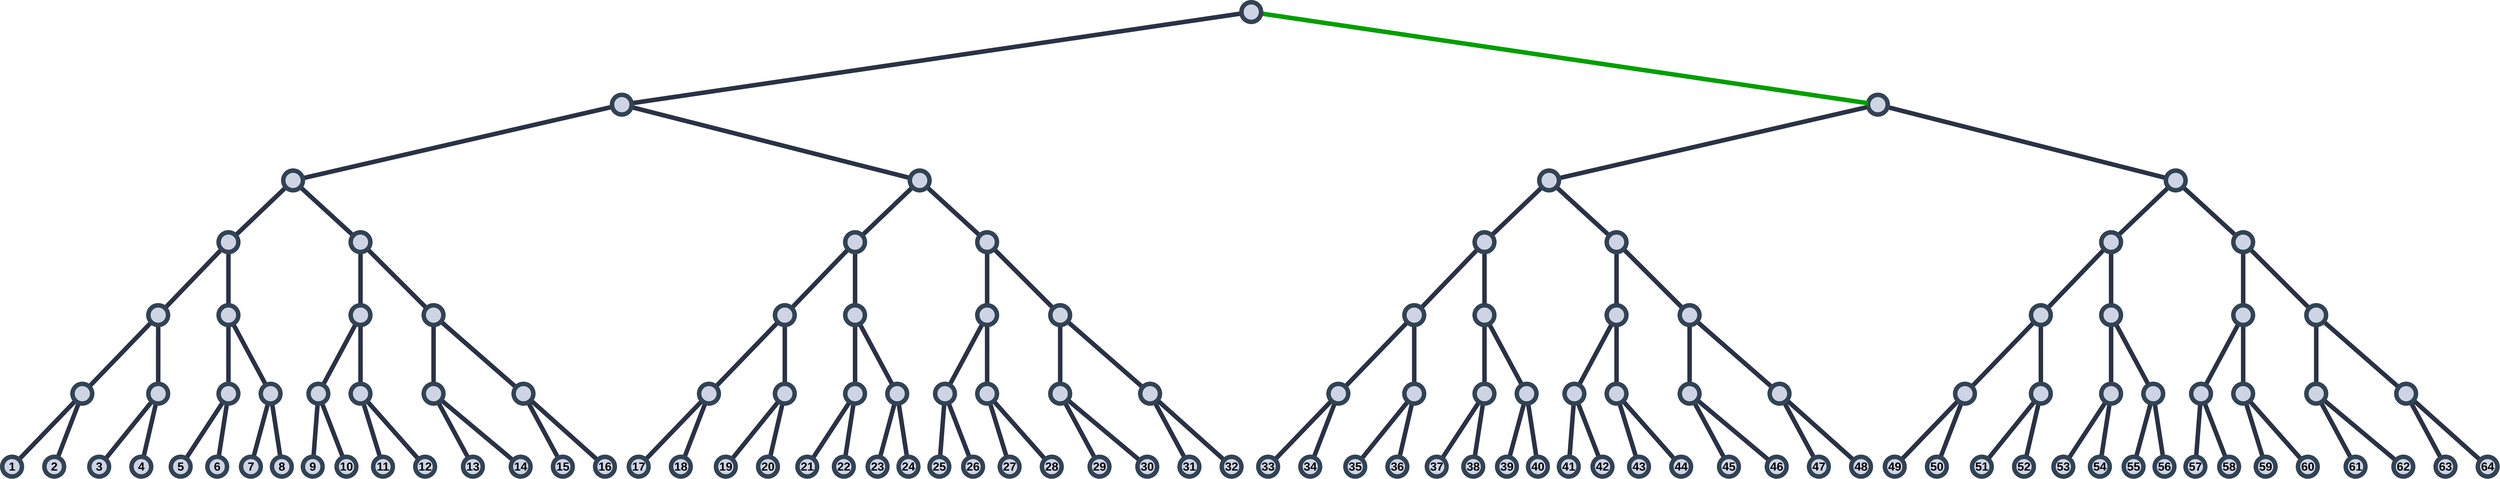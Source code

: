<mxfile version="17.4.6" type="device"><diagram id="yO4rbqRSjrX-A4bVtS70" name="Page-1"><mxGraphModel dx="8063" dy="791" grid="1" gridSize="10" guides="1" tooltips="1" connect="1" arrows="1" fold="1" page="1" pageScale="1" pageWidth="2000" pageHeight="1000" math="0" shadow="0"><root><mxCell id="0"/><mxCell id="1" parent="0"/><mxCell id="tlj7Db8WchTFL2m9nu54-29" value="" style="edgeStyle=none;shape=connector;rounded=0;orthogonalLoop=1;jettySize=auto;html=1;labelBackgroundColor=default;fontFamily=Helvetica;fontSize=12;fontColor=#ffffff;endArrow=none;endFill=0;strokeColor=#2a3246;strokeWidth=16;" parent="1" source="tlj7Db8WchTFL2m9nu54-22" target="tlj7Db8WchTFL2m9nu54-28" edge="1"><mxGeometry relative="1" as="geometry"/></mxCell><mxCell id="tlj7Db8WchTFL2m9nu54-31" value="" style="edgeStyle=none;shape=connector;rounded=0;orthogonalLoop=1;jettySize=auto;html=1;labelBackgroundColor=default;fontFamily=Helvetica;fontSize=12;fontColor=#ffffff;endArrow=none;endFill=0;strokeColor=#2a3246;strokeWidth=16;" parent="1" source="tlj7Db8WchTFL2m9nu54-22" target="tlj7Db8WchTFL2m9nu54-30" edge="1"><mxGeometry relative="1" as="geometry"/></mxCell><mxCell id="tlj7Db8WchTFL2m9nu54-262" value="" style="edgeStyle=none;shape=connector;rounded=0;orthogonalLoop=1;jettySize=auto;html=1;labelBackgroundColor=default;fontFamily=Helvetica;fontSize=12;fontColor=#ffffff;endArrow=none;endFill=0;strokeColor=#2a3246;strokeWidth=16;" parent="1" source="tlj7Db8WchTFL2m9nu54-22" target="tlj7Db8WchTFL2m9nu54-261" edge="1"><mxGeometry relative="1" as="geometry"/></mxCell><mxCell id="tlj7Db8WchTFL2m9nu54-22" value="" style="ellipse;whiteSpace=wrap;html=1;fillColor=#CED4E4;strokeColor=#314354;fontColor=#ffffff;strokeWidth=16;" parent="1" vertex="1"><mxGeometry x="-1840" y="1640" width="70" height="70" as="geometry"/></mxCell><mxCell id="tlj7Db8WchTFL2m9nu54-37" value="" style="edgeStyle=none;shape=connector;rounded=0;orthogonalLoop=1;jettySize=auto;html=1;labelBackgroundColor=default;fontFamily=Helvetica;fontSize=12;fontColor=#ffffff;endArrow=none;endFill=0;strokeColor=#2a3246;strokeWidth=16;" parent="1" source="tlj7Db8WchTFL2m9nu54-28" target="tlj7Db8WchTFL2m9nu54-36" edge="1"><mxGeometry relative="1" as="geometry"/></mxCell><mxCell id="tlj7Db8WchTFL2m9nu54-39" value="" style="edgeStyle=none;shape=connector;rounded=0;orthogonalLoop=1;jettySize=auto;html=1;labelBackgroundColor=default;fontFamily=Helvetica;fontSize=12;fontColor=#ffffff;endArrow=none;endFill=0;strokeColor=#2a3246;strokeWidth=16;" parent="1" source="tlj7Db8WchTFL2m9nu54-28" target="tlj7Db8WchTFL2m9nu54-38" edge="1"><mxGeometry relative="1" as="geometry"/></mxCell><mxCell id="tlj7Db8WchTFL2m9nu54-28" value="" style="ellipse;whiteSpace=wrap;html=1;fillColor=#CED4E4;strokeColor=#314354;fontColor=#ffffff;strokeWidth=16;" parent="1" vertex="1"><mxGeometry x="-2070" y="1860" width="70" height="70" as="geometry"/></mxCell><mxCell id="tlj7Db8WchTFL2m9nu54-41" value="" style="edgeStyle=none;shape=connector;rounded=0;orthogonalLoop=1;jettySize=auto;html=1;labelBackgroundColor=default;fontFamily=Helvetica;fontSize=12;fontColor=#ffffff;endArrow=none;endFill=0;strokeColor=#2a3246;strokeWidth=16;" parent="1" source="tlj7Db8WchTFL2m9nu54-30" target="tlj7Db8WchTFL2m9nu54-40" edge="1"><mxGeometry relative="1" as="geometry"/></mxCell><mxCell id="tlj7Db8WchTFL2m9nu54-44" value="" style="edgeStyle=none;shape=connector;rounded=0;orthogonalLoop=1;jettySize=auto;html=1;labelBackgroundColor=default;fontFamily=Helvetica;fontSize=12;fontColor=#ffffff;endArrow=none;endFill=0;strokeColor=#2a3246;strokeWidth=16;" parent="1" source="tlj7Db8WchTFL2m9nu54-30" target="tlj7Db8WchTFL2m9nu54-43" edge="1"><mxGeometry relative="1" as="geometry"/></mxCell><mxCell id="tlj7Db8WchTFL2m9nu54-30" value="" style="ellipse;whiteSpace=wrap;html=1;fillColor=#CED4E4;strokeColor=#314354;fontColor=#ffffff;strokeWidth=16;" parent="1" vertex="1"><mxGeometry x="-1600" y="1860" width="70" height="70" as="geometry"/></mxCell><mxCell id="tlj7Db8WchTFL2m9nu54-58" value="" style="edgeStyle=none;shape=connector;rounded=0;orthogonalLoop=1;jettySize=auto;html=1;labelBackgroundColor=default;fontFamily=Helvetica;fontSize=12;fontColor=#ffffff;endArrow=none;endFill=0;strokeColor=#2a3246;strokeWidth=16;" parent="1" source="tlj7Db8WchTFL2m9nu54-36" target="tlj7Db8WchTFL2m9nu54-57" edge="1"><mxGeometry relative="1" as="geometry"/></mxCell><mxCell id="tlj7Db8WchTFL2m9nu54-60" value="" style="edgeStyle=none;shape=connector;rounded=0;orthogonalLoop=1;jettySize=auto;html=1;labelBackgroundColor=default;fontFamily=Helvetica;fontSize=12;fontColor=#ffffff;endArrow=none;endFill=0;strokeColor=#2a3246;strokeWidth=16;" parent="1" source="tlj7Db8WchTFL2m9nu54-36" target="tlj7Db8WchTFL2m9nu54-59" edge="1"><mxGeometry relative="1" as="geometry"/></mxCell><mxCell id="tlj7Db8WchTFL2m9nu54-36" value="" style="ellipse;whiteSpace=wrap;html=1;fillColor=#CED4E4;strokeColor=#314354;fontColor=#ffffff;strokeWidth=16;" parent="1" vertex="1"><mxGeometry x="-2320" y="2120" width="70" height="70" as="geometry"/></mxCell><mxCell id="tlj7Db8WchTFL2m9nu54-62" value="" style="edgeStyle=none;shape=connector;rounded=0;orthogonalLoop=1;jettySize=auto;html=1;labelBackgroundColor=default;fontFamily=Helvetica;fontSize=12;fontColor=#ffffff;endArrow=none;endFill=0;strokeColor=#2a3246;strokeWidth=16;" parent="1" source="tlj7Db8WchTFL2m9nu54-38" target="tlj7Db8WchTFL2m9nu54-61" edge="1"><mxGeometry relative="1" as="geometry"/></mxCell><mxCell id="tlj7Db8WchTFL2m9nu54-64" value="" style="edgeStyle=none;shape=connector;rounded=0;orthogonalLoop=1;jettySize=auto;html=1;labelBackgroundColor=default;fontFamily=Helvetica;fontSize=12;fontColor=#ffffff;endArrow=none;endFill=0;strokeColor=#2a3246;strokeWidth=16;" parent="1" source="tlj7Db8WchTFL2m9nu54-38" target="tlj7Db8WchTFL2m9nu54-63" edge="1"><mxGeometry relative="1" as="geometry"/></mxCell><mxCell id="tlj7Db8WchTFL2m9nu54-38" value="" style="ellipse;whiteSpace=wrap;html=1;fillColor=#CED4E4;strokeColor=#314354;fontColor=#ffffff;strokeWidth=16;" parent="1" vertex="1"><mxGeometry x="-2070" y="2120" width="70" height="70" as="geometry"/></mxCell><mxCell id="tlj7Db8WchTFL2m9nu54-66" value="" style="edgeStyle=none;shape=connector;rounded=0;orthogonalLoop=1;jettySize=auto;html=1;labelBackgroundColor=default;fontFamily=Helvetica;fontSize=12;fontColor=#ffffff;endArrow=none;endFill=0;strokeColor=#2a3246;strokeWidth=16;" parent="1" source="tlj7Db8WchTFL2m9nu54-40" target="tlj7Db8WchTFL2m9nu54-65" edge="1"><mxGeometry relative="1" as="geometry"/></mxCell><mxCell id="tlj7Db8WchTFL2m9nu54-68" value="" style="edgeStyle=none;shape=connector;rounded=0;orthogonalLoop=1;jettySize=auto;html=1;labelBackgroundColor=default;fontFamily=Helvetica;fontSize=12;fontColor=#ffffff;endArrow=none;endFill=0;strokeColor=#2a3246;strokeWidth=16;" parent="1" source="tlj7Db8WchTFL2m9nu54-40" target="tlj7Db8WchTFL2m9nu54-67" edge="1"><mxGeometry relative="1" as="geometry"/></mxCell><mxCell id="tlj7Db8WchTFL2m9nu54-40" value="" style="ellipse;whiteSpace=wrap;html=1;fillColor=#CED4E4;strokeColor=#314354;fontColor=#ffffff;strokeWidth=16;" parent="1" vertex="1"><mxGeometry x="-1600" y="2120" width="70" height="70" as="geometry"/></mxCell><mxCell id="tlj7Db8WchTFL2m9nu54-70" value="" style="edgeStyle=none;shape=connector;rounded=0;orthogonalLoop=1;jettySize=auto;html=1;labelBackgroundColor=default;fontFamily=Helvetica;fontSize=12;fontColor=#ffffff;endArrow=none;endFill=0;strokeColor=#2a3246;strokeWidth=16;" parent="1" source="tlj7Db8WchTFL2m9nu54-43" target="tlj7Db8WchTFL2m9nu54-69" edge="1"><mxGeometry relative="1" as="geometry"/></mxCell><mxCell id="tlj7Db8WchTFL2m9nu54-73" value="" style="edgeStyle=none;shape=connector;rounded=0;orthogonalLoop=1;jettySize=auto;html=1;labelBackgroundColor=default;fontFamily=Helvetica;fontSize=12;fontColor=#ffffff;endArrow=none;endFill=0;strokeColor=#2a3246;strokeWidth=16;" parent="1" source="tlj7Db8WchTFL2m9nu54-43" target="tlj7Db8WchTFL2m9nu54-72" edge="1"><mxGeometry relative="1" as="geometry"/></mxCell><mxCell id="tlj7Db8WchTFL2m9nu54-43" value="" style="ellipse;whiteSpace=wrap;html=1;fillColor=#CED4E4;strokeColor=#314354;fontColor=#ffffff;strokeWidth=16;" parent="1" vertex="1"><mxGeometry x="-1340" y="2120" width="70" height="70" as="geometry"/></mxCell><mxCell id="tlj7Db8WchTFL2m9nu54-98" value="" style="edgeStyle=none;shape=connector;rounded=0;orthogonalLoop=1;jettySize=auto;html=1;labelBackgroundColor=default;fontFamily=Helvetica;fontSize=12;fontColor=#ffffff;endArrow=none;endFill=0;strokeColor=#2a3246;strokeWidth=16;" parent="1" source="tlj7Db8WchTFL2m9nu54-57" target="tlj7Db8WchTFL2m9nu54-97" edge="1"><mxGeometry relative="1" as="geometry"/></mxCell><mxCell id="tlj7Db8WchTFL2m9nu54-100" value="" style="edgeStyle=none;shape=connector;rounded=0;orthogonalLoop=1;jettySize=auto;html=1;labelBackgroundColor=default;fontFamily=Helvetica;fontSize=12;fontColor=#ffffff;endArrow=none;endFill=0;strokeColor=#2a3246;strokeWidth=16;" parent="1" source="tlj7Db8WchTFL2m9nu54-57" target="tlj7Db8WchTFL2m9nu54-99" edge="1"><mxGeometry relative="1" as="geometry"/></mxCell><mxCell id="tlj7Db8WchTFL2m9nu54-57" value="" style="ellipse;whiteSpace=wrap;html=1;fillColor=#CED4E4;strokeColor=#314354;fontColor=#ffffff;strokeWidth=16;" parent="1" vertex="1"><mxGeometry x="-2590" y="2400" width="70" height="70" as="geometry"/></mxCell><mxCell id="tlj7Db8WchTFL2m9nu54-102" value="" style="edgeStyle=none;shape=connector;rounded=0;orthogonalLoop=1;jettySize=auto;html=1;labelBackgroundColor=default;fontFamily=Helvetica;fontSize=12;fontColor=#ffffff;endArrow=none;endFill=0;strokeColor=#2a3246;strokeWidth=16;" parent="1" source="tlj7Db8WchTFL2m9nu54-59" target="tlj7Db8WchTFL2m9nu54-101" edge="1"><mxGeometry relative="1" as="geometry"/></mxCell><mxCell id="tlj7Db8WchTFL2m9nu54-106" value="" style="edgeStyle=none;shape=connector;rounded=0;orthogonalLoop=1;jettySize=auto;html=1;labelBackgroundColor=default;fontFamily=Helvetica;fontSize=12;fontColor=#ffffff;endArrow=none;endFill=0;strokeColor=#2a3246;strokeWidth=16;" parent="1" source="tlj7Db8WchTFL2m9nu54-59" target="tlj7Db8WchTFL2m9nu54-105" edge="1"><mxGeometry relative="1" as="geometry"/></mxCell><mxCell id="tlj7Db8WchTFL2m9nu54-59" value="" style="ellipse;whiteSpace=wrap;html=1;fillColor=#CED4E4;strokeColor=#314354;fontColor=#ffffff;strokeWidth=16;" parent="1" vertex="1"><mxGeometry x="-2320" y="2400" width="70" height="70" as="geometry"/></mxCell><mxCell id="tlj7Db8WchTFL2m9nu54-108" value="" style="edgeStyle=none;shape=connector;rounded=0;orthogonalLoop=1;jettySize=auto;html=1;labelBackgroundColor=default;fontFamily=Helvetica;fontSize=12;fontColor=#ffffff;endArrow=none;endFill=0;strokeColor=#2a3246;strokeWidth=16;" parent="1" source="tlj7Db8WchTFL2m9nu54-61" target="tlj7Db8WchTFL2m9nu54-107" edge="1"><mxGeometry relative="1" as="geometry"/></mxCell><mxCell id="tlj7Db8WchTFL2m9nu54-110" value="" style="edgeStyle=none;shape=connector;rounded=0;orthogonalLoop=1;jettySize=auto;html=1;labelBackgroundColor=default;fontFamily=Helvetica;fontSize=12;fontColor=#ffffff;endArrow=none;endFill=0;strokeColor=#2a3246;strokeWidth=16;" parent="1" source="tlj7Db8WchTFL2m9nu54-61" target="tlj7Db8WchTFL2m9nu54-109" edge="1"><mxGeometry relative="1" as="geometry"/></mxCell><mxCell id="tlj7Db8WchTFL2m9nu54-61" value="" style="ellipse;whiteSpace=wrap;html=1;fillColor=#CED4E4;strokeColor=#314354;fontColor=#ffffff;strokeWidth=16;" parent="1" vertex="1"><mxGeometry x="-2070" y="2400" width="70" height="70" as="geometry"/></mxCell><mxCell id="tlj7Db8WchTFL2m9nu54-112" value="" style="edgeStyle=none;shape=connector;rounded=0;orthogonalLoop=1;jettySize=auto;html=1;labelBackgroundColor=default;fontFamily=Helvetica;fontSize=12;fontColor=#ffffff;endArrow=none;endFill=0;strokeColor=#2a3246;strokeWidth=16;" parent="1" source="tlj7Db8WchTFL2m9nu54-63" target="tlj7Db8WchTFL2m9nu54-111" edge="1"><mxGeometry relative="1" as="geometry"/></mxCell><mxCell id="tlj7Db8WchTFL2m9nu54-114" value="" style="edgeStyle=none;shape=connector;rounded=0;orthogonalLoop=1;jettySize=auto;html=1;labelBackgroundColor=default;fontFamily=Helvetica;fontSize=12;fontColor=#ffffff;endArrow=none;endFill=0;strokeColor=#2a3246;strokeWidth=16;" parent="1" source="tlj7Db8WchTFL2m9nu54-63" target="tlj7Db8WchTFL2m9nu54-113" edge="1"><mxGeometry relative="1" as="geometry"/></mxCell><mxCell id="tlj7Db8WchTFL2m9nu54-63" value="" style="ellipse;whiteSpace=wrap;html=1;fillColor=#CED4E4;strokeColor=#314354;fontColor=#ffffff;strokeWidth=16;" parent="1" vertex="1"><mxGeometry x="-1920" y="2400" width="70" height="70" as="geometry"/></mxCell><mxCell id="tlj7Db8WchTFL2m9nu54-116" value="" style="edgeStyle=none;shape=connector;rounded=0;orthogonalLoop=1;jettySize=auto;html=1;labelBackgroundColor=default;fontFamily=Helvetica;fontSize=12;fontColor=#ffffff;endArrow=none;endFill=0;strokeColor=#2a3246;strokeWidth=16;" parent="1" source="tlj7Db8WchTFL2m9nu54-65" target="tlj7Db8WchTFL2m9nu54-115" edge="1"><mxGeometry relative="1" as="geometry"/></mxCell><mxCell id="tlj7Db8WchTFL2m9nu54-118" value="" style="edgeStyle=none;shape=connector;rounded=0;orthogonalLoop=1;jettySize=auto;html=1;labelBackgroundColor=default;fontFamily=Helvetica;fontSize=12;fontColor=#ffffff;endArrow=none;endFill=0;strokeColor=#2a3246;strokeWidth=16;" parent="1" source="tlj7Db8WchTFL2m9nu54-65" target="tlj7Db8WchTFL2m9nu54-117" edge="1"><mxGeometry relative="1" as="geometry"/></mxCell><mxCell id="tlj7Db8WchTFL2m9nu54-65" value="" style="ellipse;whiteSpace=wrap;html=1;fillColor=#CED4E4;strokeColor=#314354;fontColor=#ffffff;strokeWidth=16;" parent="1" vertex="1"><mxGeometry x="-1750" y="2400" width="70" height="70" as="geometry"/></mxCell><mxCell id="tlj7Db8WchTFL2m9nu54-128" value="" style="edgeStyle=none;shape=connector;rounded=0;orthogonalLoop=1;jettySize=auto;html=1;labelBackgroundColor=default;fontFamily=Helvetica;fontSize=12;fontColor=#ffffff;endArrow=none;endFill=0;strokeColor=#2a3246;strokeWidth=16;" parent="1" source="tlj7Db8WchTFL2m9nu54-67" target="tlj7Db8WchTFL2m9nu54-127" edge="1"><mxGeometry relative="1" as="geometry"/></mxCell><mxCell id="tlj7Db8WchTFL2m9nu54-130" value="" style="edgeStyle=none;shape=connector;rounded=0;orthogonalLoop=1;jettySize=auto;html=1;labelBackgroundColor=default;fontFamily=Helvetica;fontSize=12;fontColor=#ffffff;endArrow=none;endFill=0;strokeColor=#2a3246;strokeWidth=16;" parent="1" source="tlj7Db8WchTFL2m9nu54-67" target="tlj7Db8WchTFL2m9nu54-129" edge="1"><mxGeometry relative="1" as="geometry"/></mxCell><mxCell id="tlj7Db8WchTFL2m9nu54-67" value="" style="ellipse;whiteSpace=wrap;html=1;fillColor=#CED4E4;strokeColor=#314354;fontColor=#ffffff;strokeWidth=16;" parent="1" vertex="1"><mxGeometry x="-1600" y="2400" width="70" height="70" as="geometry"/></mxCell><mxCell id="tlj7Db8WchTFL2m9nu54-124" value="" style="edgeStyle=none;shape=connector;rounded=0;orthogonalLoop=1;jettySize=auto;html=1;labelBackgroundColor=default;fontFamily=Helvetica;fontSize=12;fontColor=#ffffff;endArrow=none;endFill=0;strokeColor=#2a3246;strokeWidth=16;" parent="1" source="tlj7Db8WchTFL2m9nu54-69" target="tlj7Db8WchTFL2m9nu54-123" edge="1"><mxGeometry relative="1" as="geometry"/></mxCell><mxCell id="tlj7Db8WchTFL2m9nu54-126" value="" style="edgeStyle=none;shape=connector;rounded=0;orthogonalLoop=1;jettySize=auto;html=1;labelBackgroundColor=default;fontFamily=Helvetica;fontSize=12;fontColor=#ffffff;endArrow=none;endFill=0;strokeColor=#2a3246;strokeWidth=16;" parent="1" source="tlj7Db8WchTFL2m9nu54-69" target="tlj7Db8WchTFL2m9nu54-125" edge="1"><mxGeometry relative="1" as="geometry"/></mxCell><mxCell id="tlj7Db8WchTFL2m9nu54-69" value="" style="ellipse;whiteSpace=wrap;html=1;fillColor=#CED4E4;strokeColor=#314354;fontColor=#ffffff;strokeWidth=16;" parent="1" vertex="1"><mxGeometry x="-1340" y="2400" width="70" height="70" as="geometry"/></mxCell><mxCell id="tlj7Db8WchTFL2m9nu54-120" value="" style="edgeStyle=none;shape=connector;rounded=0;orthogonalLoop=1;jettySize=auto;html=1;labelBackgroundColor=default;fontFamily=Helvetica;fontSize=12;fontColor=#ffffff;endArrow=none;endFill=0;strokeColor=#2a3246;strokeWidth=16;" parent="1" source="tlj7Db8WchTFL2m9nu54-72" target="tlj7Db8WchTFL2m9nu54-119" edge="1"><mxGeometry relative="1" as="geometry"/></mxCell><mxCell id="tlj7Db8WchTFL2m9nu54-122" value="" style="edgeStyle=none;shape=connector;rounded=0;orthogonalLoop=1;jettySize=auto;html=1;labelBackgroundColor=default;fontFamily=Helvetica;fontSize=12;fontColor=#ffffff;endArrow=none;endFill=0;strokeColor=#2a3246;strokeWidth=16;" parent="1" source="tlj7Db8WchTFL2m9nu54-72" target="tlj7Db8WchTFL2m9nu54-121" edge="1"><mxGeometry relative="1" as="geometry"/></mxCell><mxCell id="tlj7Db8WchTFL2m9nu54-72" value="" style="ellipse;whiteSpace=wrap;html=1;fillColor=#CED4E4;strokeColor=#314354;fontColor=#ffffff;strokeWidth=16;" parent="1" vertex="1"><mxGeometry x="-1020" y="2400" width="70" height="70" as="geometry"/></mxCell><mxCell id="tlj7Db8WchTFL2m9nu54-97" value="&lt;h1&gt;&lt;span style=&quot;font-size: 42px&quot;&gt;&lt;font color=&quot;#000000&quot;&gt;1&lt;/font&gt;&lt;/span&gt;&lt;/h1&gt;" style="ellipse;whiteSpace=wrap;html=1;fillColor=#CED4E4;strokeColor=#314354;fontColor=#ffffff;strokeWidth=16;" parent="1" vertex="1"><mxGeometry x="-2840" y="2660" width="70" height="70" as="geometry"/></mxCell><mxCell id="tlj7Db8WchTFL2m9nu54-99" value="&lt;h1&gt;&lt;font color=&quot;#000000&quot;&gt;&lt;span style=&quot;font-size: 42px&quot;&gt;2&lt;/span&gt;&lt;/font&gt;&lt;/h1&gt;" style="ellipse;whiteSpace=wrap;html=1;fillColor=#CED4E4;strokeColor=#314354;fontColor=#ffffff;strokeWidth=16;" parent="1" vertex="1"><mxGeometry x="-2690" y="2660" width="70" height="70" as="geometry"/></mxCell><mxCell id="tlj7Db8WchTFL2m9nu54-101" value="&lt;h1&gt;&lt;font color=&quot;#000000&quot;&gt;&lt;span style=&quot;font-size: 42px&quot;&gt;3&lt;/span&gt;&lt;/font&gt;&lt;/h1&gt;" style="ellipse;whiteSpace=wrap;html=1;fillColor=#CED4E4;strokeColor=#314354;fontColor=#ffffff;strokeWidth=16;" parent="1" vertex="1"><mxGeometry x="-2530" y="2660" width="70" height="70" as="geometry"/></mxCell><mxCell id="tlj7Db8WchTFL2m9nu54-105" value="&lt;h1&gt;&lt;span style=&quot;font-size: 42px&quot;&gt;&lt;font color=&quot;#000000&quot;&gt;4&lt;/font&gt;&lt;/span&gt;&lt;/h1&gt;" style="ellipse;whiteSpace=wrap;html=1;fillColor=#CED4E4;strokeColor=#314354;fontColor=#ffffff;strokeWidth=16;" parent="1" vertex="1"><mxGeometry x="-2380" y="2660" width="70" height="70" as="geometry"/></mxCell><mxCell id="tlj7Db8WchTFL2m9nu54-107" value="&lt;h1&gt;&lt;span style=&quot;font-size: 42px&quot;&gt;&lt;font color=&quot;#000000&quot;&gt;5&lt;/font&gt;&lt;/span&gt;&lt;/h1&gt;" style="ellipse;whiteSpace=wrap;html=1;fillColor=#CED4E4;strokeColor=#314354;fontColor=#ffffff;strokeWidth=16;" parent="1" vertex="1"><mxGeometry x="-2240" y="2660" width="70" height="70" as="geometry"/></mxCell><mxCell id="tlj7Db8WchTFL2m9nu54-109" value="&lt;h1&gt;&lt;span style=&quot;font-size: 42px&quot;&gt;&lt;font color=&quot;#000000&quot;&gt;6&lt;/font&gt;&lt;/span&gt;&lt;/h1&gt;" style="ellipse;whiteSpace=wrap;html=1;fillColor=#CED4E4;strokeColor=#314354;fontColor=#ffffff;strokeWidth=16;" parent="1" vertex="1"><mxGeometry x="-2110" y="2660" width="70" height="70" as="geometry"/></mxCell><mxCell id="tlj7Db8WchTFL2m9nu54-111" value="&lt;h1&gt;&lt;span style=&quot;font-size: 42px&quot;&gt;&lt;font color=&quot;#000000&quot;&gt;7&lt;/font&gt;&lt;/span&gt;&lt;/h1&gt;" style="ellipse;whiteSpace=wrap;html=1;fillColor=#CED4E4;strokeColor=#314354;fontColor=#ffffff;strokeWidth=16;" parent="1" vertex="1"><mxGeometry x="-1990" y="2660" width="70" height="70" as="geometry"/></mxCell><mxCell id="tlj7Db8WchTFL2m9nu54-113" value="&lt;h1&gt;&lt;span style=&quot;font-size: 42px&quot;&gt;&lt;font color=&quot;#000000&quot;&gt;8&lt;/font&gt;&lt;/span&gt;&lt;/h1&gt;" style="ellipse;whiteSpace=wrap;html=1;fillColor=#CED4E4;strokeColor=#314354;fontColor=#ffffff;strokeWidth=16;" parent="1" vertex="1"><mxGeometry x="-1880" y="2660" width="70" height="70" as="geometry"/></mxCell><mxCell id="tlj7Db8WchTFL2m9nu54-115" value="&lt;h1&gt;&lt;span style=&quot;font-size: 42px&quot;&gt;&lt;font color=&quot;#000000&quot;&gt;9&lt;/font&gt;&lt;/span&gt;&lt;/h1&gt;" style="ellipse;whiteSpace=wrap;html=1;fillColor=#CED4E4;strokeColor=#314354;fontColor=#ffffff;strokeWidth=16;" parent="1" vertex="1"><mxGeometry x="-1770" y="2660" width="70" height="70" as="geometry"/></mxCell><mxCell id="tlj7Db8WchTFL2m9nu54-117" value="&lt;h1&gt;&lt;span style=&quot;font-size: 42px&quot;&gt;&lt;font color=&quot;#000000&quot;&gt;10&lt;/font&gt;&lt;/span&gt;&lt;/h1&gt;" style="ellipse;whiteSpace=wrap;html=1;fillColor=#CED4E4;strokeColor=#314354;fontColor=#ffffff;strokeWidth=16;" parent="1" vertex="1"><mxGeometry x="-1650" y="2660" width="70" height="70" as="geometry"/></mxCell><mxCell id="tlj7Db8WchTFL2m9nu54-119" value="&lt;h1&gt;&lt;span style=&quot;font-size: 42px&quot;&gt;&lt;font color=&quot;#000000&quot;&gt;16&lt;/font&gt;&lt;/span&gt;&lt;/h1&gt;" style="ellipse;whiteSpace=wrap;html=1;fillColor=#CED4E4;strokeColor=#314354;fontColor=#ffffff;strokeWidth=16;" parent="1" vertex="1"><mxGeometry x="-730" y="2660" width="70" height="70" as="geometry"/></mxCell><mxCell id="tlj7Db8WchTFL2m9nu54-121" value="&lt;h1&gt;&lt;span style=&quot;font-size: 42px&quot;&gt;&lt;font color=&quot;#000000&quot;&gt;15&lt;/font&gt;&lt;/span&gt;&lt;/h1&gt;" style="ellipse;whiteSpace=wrap;html=1;fillColor=#CED4E4;strokeColor=#314354;fontColor=#ffffff;strokeWidth=16;" parent="1" vertex="1"><mxGeometry x="-880" y="2660" width="70" height="70" as="geometry"/></mxCell><mxCell id="tlj7Db8WchTFL2m9nu54-123" value="&lt;h1&gt;&lt;span style=&quot;font-size: 42px&quot;&gt;&lt;font color=&quot;#000000&quot;&gt;14&lt;/font&gt;&lt;/span&gt;&lt;/h1&gt;" style="ellipse;whiteSpace=wrap;html=1;fillColor=#CED4E4;strokeColor=#314354;fontColor=#ffffff;strokeWidth=16;" parent="1" vertex="1"><mxGeometry x="-1030" y="2660" width="70" height="70" as="geometry"/></mxCell><mxCell id="tlj7Db8WchTFL2m9nu54-125" value="&lt;h1&gt;&lt;span style=&quot;font-size: 42px&quot;&gt;&lt;font color=&quot;#000000&quot;&gt;13&lt;/font&gt;&lt;/span&gt;&lt;/h1&gt;" style="ellipse;whiteSpace=wrap;html=1;fillColor=#CED4E4;strokeColor=#314354;fontColor=#ffffff;strokeWidth=16;" parent="1" vertex="1"><mxGeometry x="-1200" y="2660" width="70" height="70" as="geometry"/></mxCell><mxCell id="tlj7Db8WchTFL2m9nu54-127" value="&lt;h1&gt;&lt;span style=&quot;font-size: 42px&quot;&gt;&lt;font color=&quot;#000000&quot;&gt;11&lt;/font&gt;&lt;/span&gt;&lt;/h1&gt;" style="ellipse;whiteSpace=wrap;html=1;fillColor=#CED4E4;strokeColor=#314354;fontColor=#ffffff;strokeWidth=16;" parent="1" vertex="1"><mxGeometry x="-1520" y="2660" width="70" height="70" as="geometry"/></mxCell><mxCell id="tlj7Db8WchTFL2m9nu54-129" value="&lt;h1&gt;&lt;span style=&quot;font-size: 42px&quot;&gt;&lt;font color=&quot;#000000&quot;&gt;12&lt;/font&gt;&lt;/span&gt;&lt;/h1&gt;" style="ellipse;whiteSpace=wrap;html=1;fillColor=#CED4E4;strokeColor=#314354;fontColor=#ffffff;strokeWidth=16;" parent="1" vertex="1"><mxGeometry x="-1370" y="2660" width="70" height="70" as="geometry"/></mxCell><mxCell id="tlj7Db8WchTFL2m9nu54-198" value="" style="edgeStyle=none;shape=connector;rounded=0;orthogonalLoop=1;jettySize=auto;html=1;labelBackgroundColor=default;fontFamily=Helvetica;fontSize=12;fontColor=#ffffff;endArrow=none;endFill=0;strokeColor=#2a3246;strokeWidth=16;" parent="1" source="tlj7Db8WchTFL2m9nu54-200" target="tlj7Db8WchTFL2m9nu54-203" edge="1"><mxGeometry relative="1" as="geometry"/></mxCell><mxCell id="tlj7Db8WchTFL2m9nu54-199" value="" style="edgeStyle=none;shape=connector;rounded=0;orthogonalLoop=1;jettySize=auto;html=1;labelBackgroundColor=default;fontFamily=Helvetica;fontSize=12;fontColor=#ffffff;endArrow=none;endFill=0;strokeColor=#2a3246;strokeWidth=16;" parent="1" source="tlj7Db8WchTFL2m9nu54-200" target="tlj7Db8WchTFL2m9nu54-206" edge="1"><mxGeometry relative="1" as="geometry"/></mxCell><mxCell id="tlj7Db8WchTFL2m9nu54-263" value="" style="edgeStyle=none;shape=connector;rounded=0;orthogonalLoop=1;jettySize=auto;html=1;labelBackgroundColor=default;fontFamily=Helvetica;fontSize=12;fontColor=#ffffff;endArrow=none;endFill=0;strokeColor=#2a3246;strokeWidth=16;" parent="1" source="tlj7Db8WchTFL2m9nu54-200" target="tlj7Db8WchTFL2m9nu54-261" edge="1"><mxGeometry relative="1" as="geometry"/></mxCell><mxCell id="tlj7Db8WchTFL2m9nu54-200" value="" style="ellipse;whiteSpace=wrap;html=1;fillColor=#CED4E4;strokeColor=#314354;fontColor=#ffffff;strokeWidth=16;" parent="1" vertex="1"><mxGeometry x="390" y="1640" width="70" height="70" as="geometry"/></mxCell><mxCell id="tlj7Db8WchTFL2m9nu54-201" value="" style="edgeStyle=none;shape=connector;rounded=0;orthogonalLoop=1;jettySize=auto;html=1;labelBackgroundColor=default;fontFamily=Helvetica;fontSize=12;fontColor=#ffffff;endArrow=none;endFill=0;strokeColor=#2a3246;strokeWidth=16;" parent="1" source="tlj7Db8WchTFL2m9nu54-203" target="tlj7Db8WchTFL2m9nu54-209" edge="1"><mxGeometry relative="1" as="geometry"/></mxCell><mxCell id="tlj7Db8WchTFL2m9nu54-202" value="" style="edgeStyle=none;shape=connector;rounded=0;orthogonalLoop=1;jettySize=auto;html=1;labelBackgroundColor=default;fontFamily=Helvetica;fontSize=12;fontColor=#ffffff;endArrow=none;endFill=0;strokeColor=#2a3246;strokeWidth=16;" parent="1" source="tlj7Db8WchTFL2m9nu54-203" target="tlj7Db8WchTFL2m9nu54-212" edge="1"><mxGeometry relative="1" as="geometry"/></mxCell><mxCell id="tlj7Db8WchTFL2m9nu54-203" value="" style="ellipse;whiteSpace=wrap;html=1;fillColor=#CED4E4;strokeColor=#314354;fontColor=#ffffff;strokeWidth=16;" parent="1" vertex="1"><mxGeometry x="160" y="1860" width="70" height="70" as="geometry"/></mxCell><mxCell id="tlj7Db8WchTFL2m9nu54-204" value="" style="edgeStyle=none;shape=connector;rounded=0;orthogonalLoop=1;jettySize=auto;html=1;labelBackgroundColor=default;fontFamily=Helvetica;fontSize=12;fontColor=#ffffff;endArrow=none;endFill=0;strokeColor=#2a3246;strokeWidth=16;" parent="1" source="tlj7Db8WchTFL2m9nu54-206" target="tlj7Db8WchTFL2m9nu54-215" edge="1"><mxGeometry relative="1" as="geometry"/></mxCell><mxCell id="tlj7Db8WchTFL2m9nu54-205" value="" style="edgeStyle=none;shape=connector;rounded=0;orthogonalLoop=1;jettySize=auto;html=1;labelBackgroundColor=default;fontFamily=Helvetica;fontSize=12;fontColor=#ffffff;endArrow=none;endFill=0;strokeColor=#2a3246;strokeWidth=16;" parent="1" source="tlj7Db8WchTFL2m9nu54-206" target="tlj7Db8WchTFL2m9nu54-218" edge="1"><mxGeometry relative="1" as="geometry"/></mxCell><mxCell id="tlj7Db8WchTFL2m9nu54-206" value="" style="ellipse;whiteSpace=wrap;html=1;fillColor=#CED4E4;strokeColor=#314354;fontColor=#ffffff;strokeWidth=16;" parent="1" vertex="1"><mxGeometry x="630" y="1860" width="70" height="70" as="geometry"/></mxCell><mxCell id="tlj7Db8WchTFL2m9nu54-207" value="" style="edgeStyle=none;shape=connector;rounded=0;orthogonalLoop=1;jettySize=auto;html=1;labelBackgroundColor=default;fontFamily=Helvetica;fontSize=12;fontColor=#ffffff;endArrow=none;endFill=0;strokeColor=#2a3246;strokeWidth=16;" parent="1" source="tlj7Db8WchTFL2m9nu54-209" target="tlj7Db8WchTFL2m9nu54-221" edge="1"><mxGeometry relative="1" as="geometry"/></mxCell><mxCell id="tlj7Db8WchTFL2m9nu54-208" value="" style="edgeStyle=none;shape=connector;rounded=0;orthogonalLoop=1;jettySize=auto;html=1;labelBackgroundColor=default;fontFamily=Helvetica;fontSize=12;fontColor=#ffffff;endArrow=none;endFill=0;strokeColor=#2a3246;strokeWidth=16;" parent="1" source="tlj7Db8WchTFL2m9nu54-209" target="tlj7Db8WchTFL2m9nu54-224" edge="1"><mxGeometry relative="1" as="geometry"/></mxCell><mxCell id="tlj7Db8WchTFL2m9nu54-209" value="" style="ellipse;whiteSpace=wrap;html=1;fillColor=#CED4E4;strokeColor=#314354;fontColor=#ffffff;strokeWidth=16;" parent="1" vertex="1"><mxGeometry x="-90" y="2120" width="70" height="70" as="geometry"/></mxCell><mxCell id="tlj7Db8WchTFL2m9nu54-210" value="" style="edgeStyle=none;shape=connector;rounded=0;orthogonalLoop=1;jettySize=auto;html=1;labelBackgroundColor=default;fontFamily=Helvetica;fontSize=12;fontColor=#ffffff;endArrow=none;endFill=0;strokeColor=#2a3246;strokeWidth=16;" parent="1" source="tlj7Db8WchTFL2m9nu54-212" target="tlj7Db8WchTFL2m9nu54-227" edge="1"><mxGeometry relative="1" as="geometry"/></mxCell><mxCell id="tlj7Db8WchTFL2m9nu54-211" value="" style="edgeStyle=none;shape=connector;rounded=0;orthogonalLoop=1;jettySize=auto;html=1;labelBackgroundColor=default;fontFamily=Helvetica;fontSize=12;fontColor=#ffffff;endArrow=none;endFill=0;strokeColor=#2a3246;strokeWidth=16;" parent="1" source="tlj7Db8WchTFL2m9nu54-212" target="tlj7Db8WchTFL2m9nu54-230" edge="1"><mxGeometry relative="1" as="geometry"/></mxCell><mxCell id="tlj7Db8WchTFL2m9nu54-212" value="" style="ellipse;whiteSpace=wrap;html=1;fillColor=#CED4E4;strokeColor=#314354;fontColor=#ffffff;strokeWidth=16;" parent="1" vertex="1"><mxGeometry x="160" y="2120" width="70" height="70" as="geometry"/></mxCell><mxCell id="tlj7Db8WchTFL2m9nu54-213" value="" style="edgeStyle=none;shape=connector;rounded=0;orthogonalLoop=1;jettySize=auto;html=1;labelBackgroundColor=default;fontFamily=Helvetica;fontSize=12;fontColor=#ffffff;endArrow=none;endFill=0;strokeColor=#2a3246;strokeWidth=16;" parent="1" source="tlj7Db8WchTFL2m9nu54-215" target="tlj7Db8WchTFL2m9nu54-233" edge="1"><mxGeometry relative="1" as="geometry"/></mxCell><mxCell id="tlj7Db8WchTFL2m9nu54-214" value="" style="edgeStyle=none;shape=connector;rounded=0;orthogonalLoop=1;jettySize=auto;html=1;labelBackgroundColor=default;fontFamily=Helvetica;fontSize=12;fontColor=#ffffff;endArrow=none;endFill=0;strokeColor=#2a3246;strokeWidth=16;" parent="1" source="tlj7Db8WchTFL2m9nu54-215" target="tlj7Db8WchTFL2m9nu54-236" edge="1"><mxGeometry relative="1" as="geometry"/></mxCell><mxCell id="tlj7Db8WchTFL2m9nu54-215" value="" style="ellipse;whiteSpace=wrap;html=1;fillColor=#CED4E4;strokeColor=#314354;fontColor=#ffffff;strokeWidth=16;" parent="1" vertex="1"><mxGeometry x="630" y="2120" width="70" height="70" as="geometry"/></mxCell><mxCell id="tlj7Db8WchTFL2m9nu54-216" value="" style="edgeStyle=none;shape=connector;rounded=0;orthogonalLoop=1;jettySize=auto;html=1;labelBackgroundColor=default;fontFamily=Helvetica;fontSize=12;fontColor=#ffffff;endArrow=none;endFill=0;strokeColor=#2a3246;strokeWidth=16;" parent="1" source="tlj7Db8WchTFL2m9nu54-218" target="tlj7Db8WchTFL2m9nu54-239" edge="1"><mxGeometry relative="1" as="geometry"/></mxCell><mxCell id="tlj7Db8WchTFL2m9nu54-217" value="" style="edgeStyle=none;shape=connector;rounded=0;orthogonalLoop=1;jettySize=auto;html=1;labelBackgroundColor=default;fontFamily=Helvetica;fontSize=12;fontColor=#ffffff;endArrow=none;endFill=0;strokeColor=#2a3246;strokeWidth=16;" parent="1" source="tlj7Db8WchTFL2m9nu54-218" target="tlj7Db8WchTFL2m9nu54-242" edge="1"><mxGeometry relative="1" as="geometry"/></mxCell><mxCell id="tlj7Db8WchTFL2m9nu54-218" value="" style="ellipse;whiteSpace=wrap;html=1;fillColor=#CED4E4;strokeColor=#314354;fontColor=#ffffff;strokeWidth=16;" parent="1" vertex="1"><mxGeometry x="890" y="2120" width="70" height="70" as="geometry"/></mxCell><mxCell id="tlj7Db8WchTFL2m9nu54-219" value="" style="edgeStyle=none;shape=connector;rounded=0;orthogonalLoop=1;jettySize=auto;html=1;labelBackgroundColor=default;fontFamily=Helvetica;fontSize=12;fontColor=#ffffff;endArrow=none;endFill=0;strokeColor=#2a3246;strokeWidth=16;" parent="1" source="tlj7Db8WchTFL2m9nu54-221" target="tlj7Db8WchTFL2m9nu54-243" edge="1"><mxGeometry relative="1" as="geometry"/></mxCell><mxCell id="tlj7Db8WchTFL2m9nu54-220" value="" style="edgeStyle=none;shape=connector;rounded=0;orthogonalLoop=1;jettySize=auto;html=1;labelBackgroundColor=default;fontFamily=Helvetica;fontSize=12;fontColor=#ffffff;endArrow=none;endFill=0;strokeColor=#2a3246;strokeWidth=16;" parent="1" source="tlj7Db8WchTFL2m9nu54-221" target="tlj7Db8WchTFL2m9nu54-244" edge="1"><mxGeometry relative="1" as="geometry"/></mxCell><mxCell id="tlj7Db8WchTFL2m9nu54-221" value="" style="ellipse;whiteSpace=wrap;html=1;fillColor=#CED4E4;strokeColor=#314354;fontColor=#ffffff;strokeWidth=16;" parent="1" vertex="1"><mxGeometry x="-360" y="2400" width="70" height="70" as="geometry"/></mxCell><mxCell id="tlj7Db8WchTFL2m9nu54-222" value="" style="edgeStyle=none;shape=connector;rounded=0;orthogonalLoop=1;jettySize=auto;html=1;labelBackgroundColor=default;fontFamily=Helvetica;fontSize=12;fontColor=#ffffff;endArrow=none;endFill=0;strokeColor=#2a3246;strokeWidth=16;" parent="1" source="tlj7Db8WchTFL2m9nu54-224" target="tlj7Db8WchTFL2m9nu54-245" edge="1"><mxGeometry relative="1" as="geometry"/></mxCell><mxCell id="tlj7Db8WchTFL2m9nu54-223" value="" style="edgeStyle=none;shape=connector;rounded=0;orthogonalLoop=1;jettySize=auto;html=1;labelBackgroundColor=default;fontFamily=Helvetica;fontSize=12;fontColor=#ffffff;endArrow=none;endFill=0;strokeColor=#2a3246;strokeWidth=16;" parent="1" source="tlj7Db8WchTFL2m9nu54-224" target="tlj7Db8WchTFL2m9nu54-246" edge="1"><mxGeometry relative="1" as="geometry"/></mxCell><mxCell id="tlj7Db8WchTFL2m9nu54-224" value="" style="ellipse;whiteSpace=wrap;html=1;fillColor=#CED4E4;strokeColor=#314354;fontColor=#ffffff;strokeWidth=16;" parent="1" vertex="1"><mxGeometry x="-90" y="2400" width="70" height="70" as="geometry"/></mxCell><mxCell id="tlj7Db8WchTFL2m9nu54-225" value="" style="edgeStyle=none;shape=connector;rounded=0;orthogonalLoop=1;jettySize=auto;html=1;labelBackgroundColor=default;fontFamily=Helvetica;fontSize=12;fontColor=#ffffff;endArrow=none;endFill=0;strokeColor=#2a3246;strokeWidth=16;" parent="1" source="tlj7Db8WchTFL2m9nu54-227" target="tlj7Db8WchTFL2m9nu54-247" edge="1"><mxGeometry relative="1" as="geometry"/></mxCell><mxCell id="tlj7Db8WchTFL2m9nu54-226" value="" style="edgeStyle=none;shape=connector;rounded=0;orthogonalLoop=1;jettySize=auto;html=1;labelBackgroundColor=default;fontFamily=Helvetica;fontSize=12;fontColor=#ffffff;endArrow=none;endFill=0;strokeColor=#2a3246;strokeWidth=16;" parent="1" source="tlj7Db8WchTFL2m9nu54-227" target="tlj7Db8WchTFL2m9nu54-248" edge="1"><mxGeometry relative="1" as="geometry"/></mxCell><mxCell id="tlj7Db8WchTFL2m9nu54-227" value="" style="ellipse;whiteSpace=wrap;html=1;fillColor=#CED4E4;strokeColor=#314354;fontColor=#ffffff;strokeWidth=16;" parent="1" vertex="1"><mxGeometry x="160" y="2400" width="70" height="70" as="geometry"/></mxCell><mxCell id="tlj7Db8WchTFL2m9nu54-228" value="" style="edgeStyle=none;shape=connector;rounded=0;orthogonalLoop=1;jettySize=auto;html=1;labelBackgroundColor=default;fontFamily=Helvetica;fontSize=12;fontColor=#ffffff;endArrow=none;endFill=0;strokeColor=#2a3246;strokeWidth=16;" parent="1" source="tlj7Db8WchTFL2m9nu54-230" target="tlj7Db8WchTFL2m9nu54-249" edge="1"><mxGeometry relative="1" as="geometry"/></mxCell><mxCell id="tlj7Db8WchTFL2m9nu54-229" value="" style="edgeStyle=none;shape=connector;rounded=0;orthogonalLoop=1;jettySize=auto;html=1;labelBackgroundColor=default;fontFamily=Helvetica;fontSize=12;fontColor=#ffffff;endArrow=none;endFill=0;strokeColor=#2a3246;strokeWidth=16;" parent="1" source="tlj7Db8WchTFL2m9nu54-230" target="tlj7Db8WchTFL2m9nu54-250" edge="1"><mxGeometry relative="1" as="geometry"/></mxCell><mxCell id="tlj7Db8WchTFL2m9nu54-230" value="" style="ellipse;whiteSpace=wrap;html=1;fillColor=#CED4E4;strokeColor=#314354;fontColor=#ffffff;strokeWidth=16;" parent="1" vertex="1"><mxGeometry x="310" y="2400" width="70" height="70" as="geometry"/></mxCell><mxCell id="tlj7Db8WchTFL2m9nu54-231" value="" style="edgeStyle=none;shape=connector;rounded=0;orthogonalLoop=1;jettySize=auto;html=1;labelBackgroundColor=default;fontFamily=Helvetica;fontSize=12;fontColor=#ffffff;endArrow=none;endFill=0;strokeColor=#2a3246;strokeWidth=16;" parent="1" source="tlj7Db8WchTFL2m9nu54-233" target="tlj7Db8WchTFL2m9nu54-251" edge="1"><mxGeometry relative="1" as="geometry"/></mxCell><mxCell id="tlj7Db8WchTFL2m9nu54-232" value="" style="edgeStyle=none;shape=connector;rounded=0;orthogonalLoop=1;jettySize=auto;html=1;labelBackgroundColor=default;fontFamily=Helvetica;fontSize=12;fontColor=#ffffff;endArrow=none;endFill=0;strokeColor=#2a3246;strokeWidth=16;" parent="1" source="tlj7Db8WchTFL2m9nu54-233" target="tlj7Db8WchTFL2m9nu54-252" edge="1"><mxGeometry relative="1" as="geometry"/></mxCell><mxCell id="tlj7Db8WchTFL2m9nu54-233" value="" style="ellipse;whiteSpace=wrap;html=1;fillColor=#CED4E4;strokeColor=#314354;fontColor=#ffffff;strokeWidth=16;" parent="1" vertex="1"><mxGeometry x="480" y="2400" width="70" height="70" as="geometry"/></mxCell><mxCell id="tlj7Db8WchTFL2m9nu54-234" value="" style="edgeStyle=none;shape=connector;rounded=0;orthogonalLoop=1;jettySize=auto;html=1;labelBackgroundColor=default;fontFamily=Helvetica;fontSize=12;fontColor=#ffffff;endArrow=none;endFill=0;strokeColor=#2a3246;strokeWidth=16;" parent="1" source="tlj7Db8WchTFL2m9nu54-236" target="tlj7Db8WchTFL2m9nu54-257" edge="1"><mxGeometry relative="1" as="geometry"/></mxCell><mxCell id="tlj7Db8WchTFL2m9nu54-235" value="" style="edgeStyle=none;shape=connector;rounded=0;orthogonalLoop=1;jettySize=auto;html=1;labelBackgroundColor=default;fontFamily=Helvetica;fontSize=12;fontColor=#ffffff;endArrow=none;endFill=0;strokeColor=#2a3246;strokeWidth=16;" parent="1" source="tlj7Db8WchTFL2m9nu54-236" target="tlj7Db8WchTFL2m9nu54-258" edge="1"><mxGeometry relative="1" as="geometry"/></mxCell><mxCell id="tlj7Db8WchTFL2m9nu54-236" value="" style="ellipse;whiteSpace=wrap;html=1;fillColor=#CED4E4;strokeColor=#314354;fontColor=#ffffff;strokeWidth=16;" parent="1" vertex="1"><mxGeometry x="630" y="2400" width="70" height="70" as="geometry"/></mxCell><mxCell id="tlj7Db8WchTFL2m9nu54-237" value="" style="edgeStyle=none;shape=connector;rounded=0;orthogonalLoop=1;jettySize=auto;html=1;labelBackgroundColor=default;fontFamily=Helvetica;fontSize=12;fontColor=#ffffff;endArrow=none;endFill=0;strokeColor=#2a3246;strokeWidth=16;" parent="1" source="tlj7Db8WchTFL2m9nu54-239" target="tlj7Db8WchTFL2m9nu54-255" edge="1"><mxGeometry relative="1" as="geometry"/></mxCell><mxCell id="tlj7Db8WchTFL2m9nu54-238" value="" style="edgeStyle=none;shape=connector;rounded=0;orthogonalLoop=1;jettySize=auto;html=1;labelBackgroundColor=default;fontFamily=Helvetica;fontSize=12;fontColor=#ffffff;endArrow=none;endFill=0;strokeColor=#2a3246;strokeWidth=16;" parent="1" source="tlj7Db8WchTFL2m9nu54-239" target="tlj7Db8WchTFL2m9nu54-256" edge="1"><mxGeometry relative="1" as="geometry"/></mxCell><mxCell id="tlj7Db8WchTFL2m9nu54-239" value="" style="ellipse;whiteSpace=wrap;html=1;fillColor=#CED4E4;strokeColor=#314354;fontColor=#ffffff;strokeWidth=16;" parent="1" vertex="1"><mxGeometry x="890" y="2400" width="70" height="70" as="geometry"/></mxCell><mxCell id="tlj7Db8WchTFL2m9nu54-240" value="" style="edgeStyle=none;shape=connector;rounded=0;orthogonalLoop=1;jettySize=auto;html=1;labelBackgroundColor=default;fontFamily=Helvetica;fontSize=12;fontColor=#ffffff;endArrow=none;endFill=0;strokeColor=#2a3246;strokeWidth=16;" parent="1" source="tlj7Db8WchTFL2m9nu54-242" target="tlj7Db8WchTFL2m9nu54-253" edge="1"><mxGeometry relative="1" as="geometry"/></mxCell><mxCell id="tlj7Db8WchTFL2m9nu54-241" value="" style="edgeStyle=none;shape=connector;rounded=0;orthogonalLoop=1;jettySize=auto;html=1;labelBackgroundColor=default;fontFamily=Helvetica;fontSize=12;fontColor=#ffffff;endArrow=none;endFill=0;strokeColor=#2a3246;strokeWidth=16;" parent="1" source="tlj7Db8WchTFL2m9nu54-242" target="tlj7Db8WchTFL2m9nu54-254" edge="1"><mxGeometry relative="1" as="geometry"/></mxCell><mxCell id="tlj7Db8WchTFL2m9nu54-242" value="" style="ellipse;whiteSpace=wrap;html=1;fillColor=#CED4E4;strokeColor=#314354;fontColor=#ffffff;strokeWidth=16;" parent="1" vertex="1"><mxGeometry x="1210" y="2400" width="70" height="70" as="geometry"/></mxCell><mxCell id="tlj7Db8WchTFL2m9nu54-243" value="&lt;h1&gt;&lt;span style=&quot;font-size: 42px&quot;&gt;&lt;font color=&quot;#000000&quot;&gt;17&lt;/font&gt;&lt;/span&gt;&lt;/h1&gt;" style="ellipse;whiteSpace=wrap;html=1;fillColor=#CED4E4;strokeColor=#314354;fontColor=#ffffff;strokeWidth=16;" parent="1" vertex="1"><mxGeometry x="-610" y="2660" width="70" height="70" as="geometry"/></mxCell><mxCell id="tlj7Db8WchTFL2m9nu54-244" value="&lt;h1&gt;&lt;span style=&quot;font-size: 42px&quot;&gt;&lt;font color=&quot;#000000&quot;&gt;18&lt;/font&gt;&lt;/span&gt;&lt;/h1&gt;" style="ellipse;whiteSpace=wrap;html=1;fillColor=#CED4E4;strokeColor=#314354;fontColor=#ffffff;strokeWidth=16;" parent="1" vertex="1"><mxGeometry x="-460" y="2660" width="70" height="70" as="geometry"/></mxCell><mxCell id="tlj7Db8WchTFL2m9nu54-245" value="&lt;h1&gt;&lt;span style=&quot;font-size: 42px&quot;&gt;&lt;font color=&quot;#000000&quot;&gt;19&lt;/font&gt;&lt;/span&gt;&lt;/h1&gt;" style="ellipse;whiteSpace=wrap;html=1;fillColor=#CED4E4;strokeColor=#314354;fontColor=#ffffff;strokeWidth=16;" parent="1" vertex="1"><mxGeometry x="-300" y="2660" width="70" height="70" as="geometry"/></mxCell><mxCell id="tlj7Db8WchTFL2m9nu54-246" value="&lt;h1&gt;&lt;span style=&quot;font-size: 42px&quot;&gt;&lt;font color=&quot;#000000&quot;&gt;20&lt;/font&gt;&lt;/span&gt;&lt;/h1&gt;" style="ellipse;whiteSpace=wrap;html=1;fillColor=#CED4E4;strokeColor=#314354;fontColor=#ffffff;strokeWidth=16;" parent="1" vertex="1"><mxGeometry x="-150" y="2660" width="70" height="70" as="geometry"/></mxCell><mxCell id="tlj7Db8WchTFL2m9nu54-247" value="&lt;h1&gt;&lt;span style=&quot;font-size: 42px&quot;&gt;&lt;font color=&quot;#000000&quot;&gt;21&lt;/font&gt;&lt;/span&gt;&lt;/h1&gt;" style="ellipse;whiteSpace=wrap;html=1;fillColor=#CED4E4;strokeColor=#314354;fontColor=#ffffff;strokeWidth=16;" parent="1" vertex="1"><mxGeometry x="-10" y="2660" width="70" height="70" as="geometry"/></mxCell><mxCell id="tlj7Db8WchTFL2m9nu54-248" value="&lt;h1&gt;&lt;span style=&quot;font-size: 42px&quot;&gt;&lt;font color=&quot;#000000&quot;&gt;22&lt;/font&gt;&lt;/span&gt;&lt;/h1&gt;" style="ellipse;whiteSpace=wrap;html=1;fillColor=#CED4E4;strokeColor=#314354;fontColor=#ffffff;strokeWidth=16;" parent="1" vertex="1"><mxGeometry x="120" y="2660" width="70" height="70" as="geometry"/></mxCell><mxCell id="tlj7Db8WchTFL2m9nu54-249" value="&lt;h1&gt;&lt;span style=&quot;font-size: 42px&quot;&gt;&lt;font color=&quot;#000000&quot;&gt;23&lt;/font&gt;&lt;/span&gt;&lt;/h1&gt;" style="ellipse;whiteSpace=wrap;html=1;fillColor=#CED4E4;strokeColor=#314354;fontColor=#ffffff;strokeWidth=16;" parent="1" vertex="1"><mxGeometry x="240" y="2660" width="70" height="70" as="geometry"/></mxCell><mxCell id="tlj7Db8WchTFL2m9nu54-250" value="&lt;h1&gt;&lt;span style=&quot;font-size: 42px&quot;&gt;&lt;font color=&quot;#000000&quot;&gt;24&lt;/font&gt;&lt;/span&gt;&lt;/h1&gt;" style="ellipse;whiteSpace=wrap;html=1;fillColor=#CED4E4;strokeColor=#314354;fontColor=#ffffff;strokeWidth=16;" parent="1" vertex="1"><mxGeometry x="350" y="2660" width="70" height="70" as="geometry"/></mxCell><mxCell id="tlj7Db8WchTFL2m9nu54-251" value="&lt;h1&gt;&lt;span style=&quot;font-size: 42px&quot;&gt;&lt;font color=&quot;#000000&quot;&gt;25&lt;/font&gt;&lt;/span&gt;&lt;/h1&gt;" style="ellipse;whiteSpace=wrap;html=1;fillColor=#CED4E4;strokeColor=#314354;fontColor=#ffffff;strokeWidth=16;" parent="1" vertex="1"><mxGeometry x="460" y="2660" width="70" height="70" as="geometry"/></mxCell><mxCell id="tlj7Db8WchTFL2m9nu54-252" value="&lt;h1&gt;&lt;span style=&quot;font-size: 42px&quot;&gt;&lt;font color=&quot;#000000&quot;&gt;26&lt;/font&gt;&lt;/span&gt;&lt;/h1&gt;" style="ellipse;whiteSpace=wrap;html=1;fillColor=#CED4E4;strokeColor=#314354;fontColor=#ffffff;strokeWidth=16;" parent="1" vertex="1"><mxGeometry x="580" y="2660" width="70" height="70" as="geometry"/></mxCell><mxCell id="tlj7Db8WchTFL2m9nu54-253" value="&lt;h1&gt;&lt;span style=&quot;font-size: 42px&quot;&gt;&lt;font color=&quot;#000000&quot;&gt;32&lt;/font&gt;&lt;/span&gt;&lt;/h1&gt;" style="ellipse;whiteSpace=wrap;html=1;fillColor=#CED4E4;strokeColor=#314354;fontColor=#ffffff;strokeWidth=16;" parent="1" vertex="1"><mxGeometry x="1500" y="2660" width="70" height="70" as="geometry"/></mxCell><mxCell id="tlj7Db8WchTFL2m9nu54-254" value="&lt;h1&gt;&lt;span style=&quot;font-size: 42px&quot;&gt;&lt;font color=&quot;#000000&quot;&gt;31&lt;/font&gt;&lt;/span&gt;&lt;/h1&gt;" style="ellipse;whiteSpace=wrap;html=1;fillColor=#CED4E4;strokeColor=#314354;fontColor=#ffffff;strokeWidth=16;" parent="1" vertex="1"><mxGeometry x="1350" y="2660" width="70" height="70" as="geometry"/></mxCell><mxCell id="tlj7Db8WchTFL2m9nu54-255" value="&lt;h1&gt;&lt;span style=&quot;font-size: 42px&quot;&gt;&lt;font color=&quot;#000000&quot;&gt;30&lt;/font&gt;&lt;/span&gt;&lt;/h1&gt;" style="ellipse;whiteSpace=wrap;html=1;fillColor=#CED4E4;strokeColor=#314354;fontColor=#ffffff;strokeWidth=16;" parent="1" vertex="1"><mxGeometry x="1200" y="2660" width="70" height="70" as="geometry"/></mxCell><mxCell id="tlj7Db8WchTFL2m9nu54-256" value="&lt;h1&gt;&lt;span style=&quot;font-size: 42px&quot;&gt;&lt;font color=&quot;#000000&quot;&gt;29&lt;/font&gt;&lt;/span&gt;&lt;/h1&gt;" style="ellipse;whiteSpace=wrap;html=1;fillColor=#CED4E4;strokeColor=#314354;fontColor=#ffffff;strokeWidth=16;" parent="1" vertex="1"><mxGeometry x="1030" y="2660" width="70" height="70" as="geometry"/></mxCell><mxCell id="tlj7Db8WchTFL2m9nu54-257" value="&lt;h1&gt;&lt;span style=&quot;font-size: 42px&quot;&gt;&lt;font color=&quot;#000000&quot;&gt;27&lt;/font&gt;&lt;/span&gt;&lt;/h1&gt;" style="ellipse;whiteSpace=wrap;html=1;fillColor=#CED4E4;strokeColor=#314354;fontColor=#ffffff;strokeWidth=16;" parent="1" vertex="1"><mxGeometry x="710" y="2660" width="70" height="70" as="geometry"/></mxCell><mxCell id="tlj7Db8WchTFL2m9nu54-258" value="&lt;h1&gt;&lt;span style=&quot;font-size: 42px&quot;&gt;&lt;font color=&quot;#000000&quot;&gt;28&lt;/font&gt;&lt;/span&gt;&lt;/h1&gt;" style="ellipse;whiteSpace=wrap;html=1;fillColor=#CED4E4;strokeColor=#314354;fontColor=#ffffff;strokeWidth=16;" parent="1" vertex="1"><mxGeometry x="860" y="2660" width="70" height="70" as="geometry"/></mxCell><mxCell id="tlj7Db8WchTFL2m9nu54-390" value="" style="edgeStyle=none;shape=connector;rounded=0;orthogonalLoop=1;jettySize=auto;html=1;labelBackgroundColor=default;fontFamily=Helvetica;fontSize=12;fontColor=#ffffff;endArrow=none;endFill=0;strokeColor=#2a3246;strokeWidth=16;" parent="1" source="tlj7Db8WchTFL2m9nu54-261" target="tlj7Db8WchTFL2m9nu54-389" edge="1"><mxGeometry relative="1" as="geometry"/></mxCell><mxCell id="tlj7Db8WchTFL2m9nu54-261" value="" style="ellipse;whiteSpace=wrap;html=1;fillColor=#CED4E4;strokeColor=#314354;fontColor=#ffffff;strokeWidth=16;" parent="1" vertex="1"><mxGeometry x="-670" y="1370" width="70" height="70" as="geometry"/></mxCell><mxCell id="tlj7Db8WchTFL2m9nu54-264" value="" style="edgeStyle=none;shape=connector;rounded=0;orthogonalLoop=1;jettySize=auto;html=1;labelBackgroundColor=default;fontFamily=Helvetica;fontSize=12;fontColor=#ffffff;endArrow=none;endFill=0;strokeColor=#2A3246;strokeWidth=16;" parent="1" source="tlj7Db8WchTFL2m9nu54-267" target="tlj7Db8WchTFL2m9nu54-270" edge="1"><mxGeometry relative="1" as="geometry"/></mxCell><mxCell id="tlj7Db8WchTFL2m9nu54-265" value="" style="edgeStyle=none;shape=connector;rounded=0;orthogonalLoop=1;jettySize=auto;html=1;labelBackgroundColor=default;fontFamily=Helvetica;fontSize=12;fontColor=#ffffff;endArrow=none;endFill=0;strokeColor=#2a3246;strokeWidth=16;" parent="1" source="tlj7Db8WchTFL2m9nu54-267" target="tlj7Db8WchTFL2m9nu54-273" edge="1"><mxGeometry relative="1" as="geometry"/></mxCell><mxCell id="tlj7Db8WchTFL2m9nu54-266" value="" style="edgeStyle=none;shape=connector;rounded=0;orthogonalLoop=1;jettySize=auto;html=1;labelBackgroundColor=default;fontFamily=Helvetica;fontSize=12;fontColor=#ffffff;endArrow=none;endFill=0;strokeColor=#2A3246;strokeWidth=16;" parent="1" source="tlj7Db8WchTFL2m9nu54-267" target="tlj7Db8WchTFL2m9nu54-388" edge="1"><mxGeometry relative="1" as="geometry"/></mxCell><mxCell id="tlj7Db8WchTFL2m9nu54-267" value="" style="ellipse;whiteSpace=wrap;html=1;fillColor=#CED4E4;strokeColor=#314354;fontColor=#ffffff;strokeWidth=16;" parent="1" vertex="1"><mxGeometry x="2630" y="1640" width="70" height="70" as="geometry"/></mxCell><mxCell id="tlj7Db8WchTFL2m9nu54-268" value="" style="edgeStyle=none;shape=connector;rounded=0;orthogonalLoop=1;jettySize=auto;html=1;labelBackgroundColor=default;fontFamily=Helvetica;fontSize=12;fontColor=#ffffff;endArrow=none;endFill=0;strokeColor=#2a3246;strokeWidth=16;" parent="1" source="tlj7Db8WchTFL2m9nu54-270" target="tlj7Db8WchTFL2m9nu54-276" edge="1"><mxGeometry relative="1" as="geometry"/></mxCell><mxCell id="tlj7Db8WchTFL2m9nu54-269" value="" style="edgeStyle=none;shape=connector;rounded=0;orthogonalLoop=1;jettySize=auto;html=1;labelBackgroundColor=default;fontFamily=Helvetica;fontSize=12;fontColor=#ffffff;endArrow=none;endFill=0;strokeColor=#2A3246;strokeWidth=16;" parent="1" source="tlj7Db8WchTFL2m9nu54-270" target="tlj7Db8WchTFL2m9nu54-279" edge="1"><mxGeometry relative="1" as="geometry"/></mxCell><mxCell id="tlj7Db8WchTFL2m9nu54-270" value="" style="ellipse;whiteSpace=wrap;html=1;fillColor=#CED4E4;strokeColor=#314354;fontColor=#ffffff;strokeWidth=16;" parent="1" vertex="1"><mxGeometry x="2400" y="1860" width="70" height="70" as="geometry"/></mxCell><mxCell id="tlj7Db8WchTFL2m9nu54-271" value="" style="edgeStyle=none;shape=connector;rounded=0;orthogonalLoop=1;jettySize=auto;html=1;labelBackgroundColor=default;fontFamily=Helvetica;fontSize=12;fontColor=#ffffff;endArrow=none;endFill=0;strokeColor=#2a3246;strokeWidth=16;" parent="1" source="tlj7Db8WchTFL2m9nu54-273" target="tlj7Db8WchTFL2m9nu54-282" edge="1"><mxGeometry relative="1" as="geometry"/></mxCell><mxCell id="tlj7Db8WchTFL2m9nu54-272" value="" style="edgeStyle=none;shape=connector;rounded=0;orthogonalLoop=1;jettySize=auto;html=1;labelBackgroundColor=default;fontFamily=Helvetica;fontSize=12;fontColor=#ffffff;endArrow=none;endFill=0;strokeColor=#2a3246;strokeWidth=16;" parent="1" source="tlj7Db8WchTFL2m9nu54-273" target="tlj7Db8WchTFL2m9nu54-285" edge="1"><mxGeometry relative="1" as="geometry"/></mxCell><mxCell id="tlj7Db8WchTFL2m9nu54-273" value="" style="ellipse;whiteSpace=wrap;html=1;fillColor=#CED4E4;strokeColor=#314354;fontColor=#ffffff;strokeWidth=16;" parent="1" vertex="1"><mxGeometry x="2870" y="1860" width="70" height="70" as="geometry"/></mxCell><mxCell id="tlj7Db8WchTFL2m9nu54-274" value="" style="edgeStyle=none;shape=connector;rounded=0;orthogonalLoop=1;jettySize=auto;html=1;labelBackgroundColor=default;fontFamily=Helvetica;fontSize=12;fontColor=#ffffff;endArrow=none;endFill=0;strokeColor=#2a3246;strokeWidth=16;" parent="1" source="tlj7Db8WchTFL2m9nu54-276" target="tlj7Db8WchTFL2m9nu54-288" edge="1"><mxGeometry relative="1" as="geometry"/></mxCell><mxCell id="tlj7Db8WchTFL2m9nu54-275" value="" style="edgeStyle=none;shape=connector;rounded=0;orthogonalLoop=1;jettySize=auto;html=1;labelBackgroundColor=default;fontFamily=Helvetica;fontSize=12;fontColor=#ffffff;endArrow=none;endFill=0;strokeColor=#2a3246;strokeWidth=16;" parent="1" source="tlj7Db8WchTFL2m9nu54-276" target="tlj7Db8WchTFL2m9nu54-291" edge="1"><mxGeometry relative="1" as="geometry"/></mxCell><mxCell id="tlj7Db8WchTFL2m9nu54-276" value="" style="ellipse;whiteSpace=wrap;html=1;fillColor=#CED4E4;strokeColor=#314354;fontColor=#ffffff;strokeWidth=16;" parent="1" vertex="1"><mxGeometry x="2150" y="2120" width="70" height="70" as="geometry"/></mxCell><mxCell id="tlj7Db8WchTFL2m9nu54-277" value="" style="edgeStyle=none;shape=connector;rounded=0;orthogonalLoop=1;jettySize=auto;html=1;labelBackgroundColor=default;fontFamily=Helvetica;fontSize=12;fontColor=#ffffff;endArrow=none;endFill=0;strokeColor=#2a3246;strokeWidth=16;" parent="1" source="tlj7Db8WchTFL2m9nu54-279" target="tlj7Db8WchTFL2m9nu54-294" edge="1"><mxGeometry relative="1" as="geometry"/></mxCell><mxCell id="tlj7Db8WchTFL2m9nu54-278" value="" style="edgeStyle=none;shape=connector;rounded=0;orthogonalLoop=1;jettySize=auto;html=1;labelBackgroundColor=default;fontFamily=Helvetica;fontSize=12;fontColor=#ffffff;endArrow=none;endFill=0;strokeColor=#2A3246;strokeWidth=16;" parent="1" source="tlj7Db8WchTFL2m9nu54-279" target="tlj7Db8WchTFL2m9nu54-297" edge="1"><mxGeometry relative="1" as="geometry"/></mxCell><mxCell id="tlj7Db8WchTFL2m9nu54-279" value="" style="ellipse;whiteSpace=wrap;html=1;fillColor=#CED4E4;strokeColor=#314354;fontColor=#ffffff;strokeWidth=16;" parent="1" vertex="1"><mxGeometry x="2400" y="2120" width="70" height="70" as="geometry"/></mxCell><mxCell id="tlj7Db8WchTFL2m9nu54-280" value="" style="edgeStyle=none;shape=connector;rounded=0;orthogonalLoop=1;jettySize=auto;html=1;labelBackgroundColor=default;fontFamily=Helvetica;fontSize=12;fontColor=#ffffff;endArrow=none;endFill=0;strokeColor=#2a3246;strokeWidth=16;" parent="1" source="tlj7Db8WchTFL2m9nu54-282" target="tlj7Db8WchTFL2m9nu54-300" edge="1"><mxGeometry relative="1" as="geometry"/></mxCell><mxCell id="tlj7Db8WchTFL2m9nu54-281" value="" style="edgeStyle=none;shape=connector;rounded=0;orthogonalLoop=1;jettySize=auto;html=1;labelBackgroundColor=default;fontFamily=Helvetica;fontSize=12;fontColor=#ffffff;endArrow=none;endFill=0;strokeColor=#2a3246;strokeWidth=16;" parent="1" source="tlj7Db8WchTFL2m9nu54-282" target="tlj7Db8WchTFL2m9nu54-303" edge="1"><mxGeometry relative="1" as="geometry"/></mxCell><mxCell id="tlj7Db8WchTFL2m9nu54-282" value="" style="ellipse;whiteSpace=wrap;html=1;fillColor=#CED4E4;strokeColor=#314354;fontColor=#ffffff;strokeWidth=16;" parent="1" vertex="1"><mxGeometry x="2870" y="2120" width="70" height="70" as="geometry"/></mxCell><mxCell id="tlj7Db8WchTFL2m9nu54-283" value="" style="edgeStyle=none;shape=connector;rounded=0;orthogonalLoop=1;jettySize=auto;html=1;labelBackgroundColor=default;fontFamily=Helvetica;fontSize=12;fontColor=#ffffff;endArrow=none;endFill=0;strokeColor=#2a3246;strokeWidth=16;" parent="1" source="tlj7Db8WchTFL2m9nu54-285" target="tlj7Db8WchTFL2m9nu54-306" edge="1"><mxGeometry relative="1" as="geometry"/></mxCell><mxCell id="tlj7Db8WchTFL2m9nu54-284" value="" style="edgeStyle=none;shape=connector;rounded=0;orthogonalLoop=1;jettySize=auto;html=1;labelBackgroundColor=default;fontFamily=Helvetica;fontSize=12;fontColor=#ffffff;endArrow=none;endFill=0;strokeColor=#2a3246;strokeWidth=16;" parent="1" source="tlj7Db8WchTFL2m9nu54-285" target="tlj7Db8WchTFL2m9nu54-309" edge="1"><mxGeometry relative="1" as="geometry"/></mxCell><mxCell id="tlj7Db8WchTFL2m9nu54-285" value="" style="ellipse;whiteSpace=wrap;html=1;fillColor=#CED4E4;strokeColor=#314354;fontColor=#ffffff;strokeWidth=16;" parent="1" vertex="1"><mxGeometry x="3130" y="2120" width="70" height="70" as="geometry"/></mxCell><mxCell id="tlj7Db8WchTFL2m9nu54-286" value="" style="edgeStyle=none;shape=connector;rounded=0;orthogonalLoop=1;jettySize=auto;html=1;labelBackgroundColor=default;fontFamily=Helvetica;fontSize=12;fontColor=#ffffff;endArrow=none;endFill=0;strokeColor=#2a3246;strokeWidth=16;" parent="1" source="tlj7Db8WchTFL2m9nu54-288" target="tlj7Db8WchTFL2m9nu54-310" edge="1"><mxGeometry relative="1" as="geometry"/></mxCell><mxCell id="tlj7Db8WchTFL2m9nu54-287" value="" style="edgeStyle=none;shape=connector;rounded=0;orthogonalLoop=1;jettySize=auto;html=1;labelBackgroundColor=default;fontFamily=Helvetica;fontSize=12;fontColor=#ffffff;endArrow=none;endFill=0;strokeColor=#2a3246;strokeWidth=16;" parent="1" source="tlj7Db8WchTFL2m9nu54-288" target="tlj7Db8WchTFL2m9nu54-311" edge="1"><mxGeometry relative="1" as="geometry"/></mxCell><mxCell id="tlj7Db8WchTFL2m9nu54-288" value="" style="ellipse;whiteSpace=wrap;html=1;fillColor=#CED4E4;strokeColor=#314354;fontColor=#ffffff;strokeWidth=16;" parent="1" vertex="1"><mxGeometry x="1880" y="2400" width="70" height="70" as="geometry"/></mxCell><mxCell id="tlj7Db8WchTFL2m9nu54-289" value="" style="edgeStyle=none;shape=connector;rounded=0;orthogonalLoop=1;jettySize=auto;html=1;labelBackgroundColor=default;fontFamily=Helvetica;fontSize=12;fontColor=#ffffff;endArrow=none;endFill=0;strokeColor=#2a3246;strokeWidth=16;" parent="1" source="tlj7Db8WchTFL2m9nu54-291" target="tlj7Db8WchTFL2m9nu54-312" edge="1"><mxGeometry relative="1" as="geometry"/></mxCell><mxCell id="tlj7Db8WchTFL2m9nu54-290" value="" style="edgeStyle=none;shape=connector;rounded=0;orthogonalLoop=1;jettySize=auto;html=1;labelBackgroundColor=default;fontFamily=Helvetica;fontSize=12;fontColor=#ffffff;endArrow=none;endFill=0;strokeColor=#2a3246;strokeWidth=16;" parent="1" source="tlj7Db8WchTFL2m9nu54-291" target="tlj7Db8WchTFL2m9nu54-313" edge="1"><mxGeometry relative="1" as="geometry"/></mxCell><mxCell id="tlj7Db8WchTFL2m9nu54-291" value="" style="ellipse;whiteSpace=wrap;html=1;fillColor=#CED4E4;strokeColor=#314354;fontColor=#ffffff;strokeWidth=16;" parent="1" vertex="1"><mxGeometry x="2150" y="2400" width="70" height="70" as="geometry"/></mxCell><mxCell id="tlj7Db8WchTFL2m9nu54-292" value="" style="edgeStyle=none;shape=connector;rounded=0;orthogonalLoop=1;jettySize=auto;html=1;labelBackgroundColor=default;fontFamily=Helvetica;fontSize=12;fontColor=#ffffff;endArrow=none;endFill=0;strokeColor=#2a3246;strokeWidth=16;" parent="1" source="tlj7Db8WchTFL2m9nu54-294" target="tlj7Db8WchTFL2m9nu54-314" edge="1"><mxGeometry relative="1" as="geometry"/></mxCell><mxCell id="tlj7Db8WchTFL2m9nu54-293" value="" style="edgeStyle=none;shape=connector;rounded=0;orthogonalLoop=1;jettySize=auto;html=1;labelBackgroundColor=default;fontFamily=Helvetica;fontSize=12;fontColor=#ffffff;endArrow=none;endFill=0;strokeColor=#2a3246;strokeWidth=16;" parent="1" source="tlj7Db8WchTFL2m9nu54-294" target="tlj7Db8WchTFL2m9nu54-315" edge="1"><mxGeometry relative="1" as="geometry"/></mxCell><mxCell id="tlj7Db8WchTFL2m9nu54-294" value="" style="ellipse;whiteSpace=wrap;html=1;fillColor=#CED4E4;strokeColor=#314354;fontColor=#ffffff;strokeWidth=16;" parent="1" vertex="1"><mxGeometry x="2400" y="2400" width="70" height="70" as="geometry"/></mxCell><mxCell id="tlj7Db8WchTFL2m9nu54-295" value="" style="edgeStyle=none;shape=connector;rounded=0;orthogonalLoop=1;jettySize=auto;html=1;labelBackgroundColor=default;fontFamily=Helvetica;fontSize=12;fontColor=#ffffff;endArrow=none;endFill=0;strokeColor=#2A3246;strokeWidth=16;" parent="1" source="tlj7Db8WchTFL2m9nu54-297" target="tlj7Db8WchTFL2m9nu54-316" edge="1"><mxGeometry relative="1" as="geometry"/></mxCell><mxCell id="tlj7Db8WchTFL2m9nu54-296" value="" style="edgeStyle=none;shape=connector;rounded=0;orthogonalLoop=1;jettySize=auto;html=1;labelBackgroundColor=default;fontFamily=Helvetica;fontSize=12;fontColor=#ffffff;endArrow=none;endFill=0;strokeColor=#2a3246;strokeWidth=16;" parent="1" source="tlj7Db8WchTFL2m9nu54-297" target="tlj7Db8WchTFL2m9nu54-317" edge="1"><mxGeometry relative="1" as="geometry"/></mxCell><mxCell id="tlj7Db8WchTFL2m9nu54-297" value="" style="ellipse;whiteSpace=wrap;html=1;fillColor=#CED4E4;strokeColor=#314354;fontColor=#ffffff;strokeWidth=16;" parent="1" vertex="1"><mxGeometry x="2550" y="2400" width="70" height="70" as="geometry"/></mxCell><mxCell id="tlj7Db8WchTFL2m9nu54-298" value="" style="edgeStyle=none;shape=connector;rounded=0;orthogonalLoop=1;jettySize=auto;html=1;labelBackgroundColor=default;fontFamily=Helvetica;fontSize=12;fontColor=#ffffff;endArrow=none;endFill=0;strokeColor=#2a3246;strokeWidth=16;" parent="1" source="tlj7Db8WchTFL2m9nu54-300" target="tlj7Db8WchTFL2m9nu54-318" edge="1"><mxGeometry relative="1" as="geometry"/></mxCell><mxCell id="tlj7Db8WchTFL2m9nu54-299" value="" style="edgeStyle=none;shape=connector;rounded=0;orthogonalLoop=1;jettySize=auto;html=1;labelBackgroundColor=default;fontFamily=Helvetica;fontSize=12;fontColor=#ffffff;endArrow=none;endFill=0;strokeColor=#2a3246;strokeWidth=16;" parent="1" source="tlj7Db8WchTFL2m9nu54-300" target="tlj7Db8WchTFL2m9nu54-319" edge="1"><mxGeometry relative="1" as="geometry"/></mxCell><mxCell id="tlj7Db8WchTFL2m9nu54-300" value="" style="ellipse;whiteSpace=wrap;html=1;fillColor=#CED4E4;strokeColor=#314354;fontColor=#ffffff;strokeWidth=16;" parent="1" vertex="1"><mxGeometry x="2720" y="2400" width="70" height="70" as="geometry"/></mxCell><mxCell id="tlj7Db8WchTFL2m9nu54-301" value="" style="edgeStyle=none;shape=connector;rounded=0;orthogonalLoop=1;jettySize=auto;html=1;labelBackgroundColor=default;fontFamily=Helvetica;fontSize=12;fontColor=#ffffff;endArrow=none;endFill=0;strokeColor=#2a3246;strokeWidth=16;" parent="1" source="tlj7Db8WchTFL2m9nu54-303" target="tlj7Db8WchTFL2m9nu54-324" edge="1"><mxGeometry relative="1" as="geometry"/></mxCell><mxCell id="tlj7Db8WchTFL2m9nu54-302" value="" style="edgeStyle=none;shape=connector;rounded=0;orthogonalLoop=1;jettySize=auto;html=1;labelBackgroundColor=default;fontFamily=Helvetica;fontSize=12;fontColor=#ffffff;endArrow=none;endFill=0;strokeColor=#2a3246;strokeWidth=16;" parent="1" source="tlj7Db8WchTFL2m9nu54-303" target="tlj7Db8WchTFL2m9nu54-325" edge="1"><mxGeometry relative="1" as="geometry"/></mxCell><mxCell id="tlj7Db8WchTFL2m9nu54-303" value="" style="ellipse;whiteSpace=wrap;html=1;fillColor=#CED4E4;strokeColor=#314354;fontColor=#ffffff;strokeWidth=16;" parent="1" vertex="1"><mxGeometry x="2870" y="2400" width="70" height="70" as="geometry"/></mxCell><mxCell id="tlj7Db8WchTFL2m9nu54-304" value="" style="edgeStyle=none;shape=connector;rounded=0;orthogonalLoop=1;jettySize=auto;html=1;labelBackgroundColor=default;fontFamily=Helvetica;fontSize=12;fontColor=#ffffff;endArrow=none;endFill=0;strokeColor=#2a3246;strokeWidth=16;" parent="1" source="tlj7Db8WchTFL2m9nu54-306" target="tlj7Db8WchTFL2m9nu54-322" edge="1"><mxGeometry relative="1" as="geometry"/></mxCell><mxCell id="tlj7Db8WchTFL2m9nu54-305" value="" style="edgeStyle=none;shape=connector;rounded=0;orthogonalLoop=1;jettySize=auto;html=1;labelBackgroundColor=default;fontFamily=Helvetica;fontSize=12;fontColor=#ffffff;endArrow=none;endFill=0;strokeColor=#2a3246;strokeWidth=16;" parent="1" source="tlj7Db8WchTFL2m9nu54-306" target="tlj7Db8WchTFL2m9nu54-323" edge="1"><mxGeometry relative="1" as="geometry"/></mxCell><mxCell id="tlj7Db8WchTFL2m9nu54-306" value="" style="ellipse;whiteSpace=wrap;html=1;fillColor=#CED4E4;strokeColor=#314354;fontColor=#ffffff;strokeWidth=16;" parent="1" vertex="1"><mxGeometry x="3130" y="2400" width="70" height="70" as="geometry"/></mxCell><mxCell id="tlj7Db8WchTFL2m9nu54-307" value="" style="edgeStyle=none;shape=connector;rounded=0;orthogonalLoop=1;jettySize=auto;html=1;labelBackgroundColor=default;fontFamily=Helvetica;fontSize=12;fontColor=#ffffff;endArrow=none;endFill=0;strokeColor=#2a3246;strokeWidth=16;" parent="1" source="tlj7Db8WchTFL2m9nu54-309" target="tlj7Db8WchTFL2m9nu54-320" edge="1"><mxGeometry relative="1" as="geometry"/></mxCell><mxCell id="tlj7Db8WchTFL2m9nu54-308" value="" style="edgeStyle=none;shape=connector;rounded=0;orthogonalLoop=1;jettySize=auto;html=1;labelBackgroundColor=default;fontFamily=Helvetica;fontSize=12;fontColor=#ffffff;endArrow=none;endFill=0;strokeColor=#2a3246;strokeWidth=16;" parent="1" source="tlj7Db8WchTFL2m9nu54-309" target="tlj7Db8WchTFL2m9nu54-321" edge="1"><mxGeometry relative="1" as="geometry"/></mxCell><mxCell id="tlj7Db8WchTFL2m9nu54-309" value="" style="ellipse;whiteSpace=wrap;html=1;fillColor=#CED4E4;strokeColor=#314354;fontColor=#ffffff;strokeWidth=16;" parent="1" vertex="1"><mxGeometry x="3450" y="2400" width="70" height="70" as="geometry"/></mxCell><mxCell id="tlj7Db8WchTFL2m9nu54-310" value="&lt;h1&gt;&lt;span style=&quot;font-size: 42px&quot;&gt;&lt;font color=&quot;#000000&quot;&gt;33&lt;/font&gt;&lt;/span&gt;&lt;/h1&gt;" style="ellipse;whiteSpace=wrap;html=1;fillColor=#CED4E4;strokeColor=#314354;fontColor=#ffffff;strokeWidth=16;" parent="1" vertex="1"><mxGeometry x="1630" y="2660" width="70" height="70" as="geometry"/></mxCell><mxCell id="tlj7Db8WchTFL2m9nu54-311" value="&lt;h1&gt;&lt;span style=&quot;font-size: 42px&quot;&gt;&lt;font color=&quot;#000000&quot;&gt;34&lt;/font&gt;&lt;/span&gt;&lt;/h1&gt;" style="ellipse;whiteSpace=wrap;html=1;fillColor=#CED4E4;strokeColor=#314354;fontColor=#ffffff;strokeWidth=16;" parent="1" vertex="1"><mxGeometry x="1780" y="2660" width="70" height="70" as="geometry"/></mxCell><mxCell id="tlj7Db8WchTFL2m9nu54-312" value="&lt;h1&gt;&lt;span style=&quot;font-size: 42px&quot;&gt;&lt;font color=&quot;#000000&quot;&gt;35&lt;/font&gt;&lt;/span&gt;&lt;/h1&gt;" style="ellipse;whiteSpace=wrap;html=1;fillColor=#CED4E4;strokeColor=#314354;fontColor=#ffffff;strokeWidth=16;" parent="1" vertex="1"><mxGeometry x="1940" y="2660" width="70" height="70" as="geometry"/></mxCell><mxCell id="tlj7Db8WchTFL2m9nu54-313" value="&lt;h1&gt;&lt;span style=&quot;font-size: 42px&quot;&gt;&lt;font color=&quot;#000000&quot;&gt;36&lt;/font&gt;&lt;/span&gt;&lt;/h1&gt;" style="ellipse;whiteSpace=wrap;html=1;fillColor=#CED4E4;strokeColor=#314354;fontColor=#ffffff;strokeWidth=16;" parent="1" vertex="1"><mxGeometry x="2090" y="2660" width="70" height="70" as="geometry"/></mxCell><mxCell id="tlj7Db8WchTFL2m9nu54-314" value="&lt;h1&gt;&lt;span style=&quot;font-size: 42px&quot;&gt;&lt;font color=&quot;#000000&quot;&gt;37&lt;/font&gt;&lt;/span&gt;&lt;/h1&gt;" style="ellipse;whiteSpace=wrap;html=1;fillColor=#CED4E4;strokeColor=#314354;fontColor=#ffffff;strokeWidth=16;" parent="1" vertex="1"><mxGeometry x="2230" y="2660" width="70" height="70" as="geometry"/></mxCell><mxCell id="tlj7Db8WchTFL2m9nu54-315" value="&lt;h1&gt;&lt;span style=&quot;font-size: 42px&quot;&gt;&lt;font color=&quot;#000000&quot;&gt;38&lt;/font&gt;&lt;/span&gt;&lt;/h1&gt;" style="ellipse;whiteSpace=wrap;html=1;fillColor=#CED4E4;strokeColor=#314354;fontColor=#ffffff;strokeWidth=16;" parent="1" vertex="1"><mxGeometry x="2360" y="2660" width="70" height="70" as="geometry"/></mxCell><mxCell id="tlj7Db8WchTFL2m9nu54-316" value="&lt;h1&gt;&lt;span style=&quot;font-size: 42px&quot;&gt;&lt;font color=&quot;#000000&quot;&gt;39&lt;/font&gt;&lt;/span&gt;&lt;/h1&gt;" style="ellipse;whiteSpace=wrap;html=1;fillColor=#CED4E4;strokeColor=#314354;fontColor=#ffffff;strokeWidth=16;" parent="1" vertex="1"><mxGeometry x="2480" y="2660" width="70" height="70" as="geometry"/></mxCell><mxCell id="tlj7Db8WchTFL2m9nu54-317" value="&lt;h1&gt;&lt;span style=&quot;font-size: 42px&quot;&gt;&lt;font color=&quot;#000000&quot;&gt;40&lt;/font&gt;&lt;/span&gt;&lt;/h1&gt;" style="ellipse;whiteSpace=wrap;html=1;fillColor=#CED4E4;strokeColor=#314354;fontColor=#ffffff;strokeWidth=16;" parent="1" vertex="1"><mxGeometry x="2590" y="2660" width="70" height="70" as="geometry"/></mxCell><mxCell id="tlj7Db8WchTFL2m9nu54-318" value="&lt;h1&gt;&lt;span style=&quot;font-size: 42px&quot;&gt;&lt;font color=&quot;#000000&quot;&gt;41&lt;/font&gt;&lt;/span&gt;&lt;/h1&gt;" style="ellipse;whiteSpace=wrap;html=1;fillColor=#CED4E4;strokeColor=#314354;fontColor=#ffffff;strokeWidth=16;" parent="1" vertex="1"><mxGeometry x="2700" y="2660" width="70" height="70" as="geometry"/></mxCell><mxCell id="tlj7Db8WchTFL2m9nu54-319" value="&lt;h1&gt;&lt;span style=&quot;font-size: 42px&quot;&gt;&lt;font color=&quot;#000000&quot;&gt;42&lt;/font&gt;&lt;/span&gt;&lt;/h1&gt;" style="ellipse;whiteSpace=wrap;html=1;fillColor=#CED4E4;strokeColor=#314354;fontColor=#ffffff;strokeWidth=16;" parent="1" vertex="1"><mxGeometry x="2820" y="2660" width="70" height="70" as="geometry"/></mxCell><mxCell id="tlj7Db8WchTFL2m9nu54-320" value="&lt;h1&gt;&lt;span style=&quot;font-size: 42px&quot;&gt;&lt;font color=&quot;#000000&quot;&gt;48&lt;/font&gt;&lt;/span&gt;&lt;/h1&gt;" style="ellipse;whiteSpace=wrap;html=1;fillColor=#CED4E4;strokeColor=#314354;fontColor=#ffffff;strokeWidth=16;" parent="1" vertex="1"><mxGeometry x="3740" y="2660" width="70" height="70" as="geometry"/></mxCell><mxCell id="tlj7Db8WchTFL2m9nu54-321" value="&lt;h1&gt;&lt;span style=&quot;font-size: 42px&quot;&gt;&lt;font color=&quot;#000000&quot;&gt;47&lt;/font&gt;&lt;/span&gt;&lt;/h1&gt;" style="ellipse;whiteSpace=wrap;html=1;fillColor=#CED4E4;strokeColor=#314354;fontColor=#ffffff;strokeWidth=16;" parent="1" vertex="1"><mxGeometry x="3590" y="2660" width="70" height="70" as="geometry"/></mxCell><mxCell id="tlj7Db8WchTFL2m9nu54-322" value="&lt;h1&gt;&lt;span style=&quot;font-size: 42px&quot;&gt;&lt;font color=&quot;#000000&quot;&gt;46&lt;/font&gt;&lt;/span&gt;&lt;/h1&gt;" style="ellipse;whiteSpace=wrap;html=1;fillColor=#CED4E4;strokeColor=#314354;fontColor=#ffffff;strokeWidth=16;" parent="1" vertex="1"><mxGeometry x="3440" y="2660" width="70" height="70" as="geometry"/></mxCell><mxCell id="tlj7Db8WchTFL2m9nu54-323" value="&lt;h1&gt;&lt;span style=&quot;font-size: 42px&quot;&gt;&lt;font color=&quot;#000000&quot;&gt;45&lt;/font&gt;&lt;/span&gt;&lt;/h1&gt;" style="ellipse;whiteSpace=wrap;html=1;fillColor=#CED4E4;strokeColor=#314354;fontColor=#ffffff;strokeWidth=16;" parent="1" vertex="1"><mxGeometry x="3270" y="2660" width="70" height="70" as="geometry"/></mxCell><mxCell id="tlj7Db8WchTFL2m9nu54-324" value="&lt;h1&gt;&lt;span style=&quot;font-size: 42px&quot;&gt;&lt;font color=&quot;#000000&quot;&gt;43&lt;/font&gt;&lt;/span&gt;&lt;/h1&gt;" style="ellipse;whiteSpace=wrap;html=1;fillColor=#CED4E4;strokeColor=#314354;fontColor=#ffffff;strokeWidth=16;" parent="1" vertex="1"><mxGeometry x="2950" y="2660" width="70" height="70" as="geometry"/></mxCell><mxCell id="tlj7Db8WchTFL2m9nu54-325" value="&lt;h1&gt;&lt;span style=&quot;font-size: 42px&quot;&gt;&lt;font color=&quot;#000000&quot;&gt;44&lt;/font&gt;&lt;/span&gt;&lt;/h1&gt;" style="ellipse;whiteSpace=wrap;html=1;fillColor=#CED4E4;strokeColor=#314354;fontColor=#ffffff;strokeWidth=16;" parent="1" vertex="1"><mxGeometry x="3100" y="2660" width="70" height="70" as="geometry"/></mxCell><mxCell id="tlj7Db8WchTFL2m9nu54-326" value="" style="edgeStyle=none;shape=connector;rounded=0;orthogonalLoop=1;jettySize=auto;html=1;labelBackgroundColor=default;fontFamily=Helvetica;fontSize=12;fontColor=#ffffff;endArrow=none;endFill=0;strokeColor=#2a3246;strokeWidth=16;" parent="1" source="tlj7Db8WchTFL2m9nu54-329" target="tlj7Db8WchTFL2m9nu54-332" edge="1"><mxGeometry relative="1" as="geometry"/></mxCell><mxCell id="tlj7Db8WchTFL2m9nu54-327" value="" style="edgeStyle=none;shape=connector;rounded=0;orthogonalLoop=1;jettySize=auto;html=1;labelBackgroundColor=default;fontFamily=Helvetica;fontSize=12;fontColor=#ffffff;endArrow=none;endFill=0;strokeColor=#2a3246;strokeWidth=16;" parent="1" source="tlj7Db8WchTFL2m9nu54-329" target="tlj7Db8WchTFL2m9nu54-335" edge="1"><mxGeometry relative="1" as="geometry"/></mxCell><mxCell id="tlj7Db8WchTFL2m9nu54-328" value="" style="edgeStyle=none;shape=connector;rounded=0;orthogonalLoop=1;jettySize=auto;html=1;labelBackgroundColor=default;fontFamily=Helvetica;fontSize=12;fontColor=#ffffff;endArrow=none;endFill=0;strokeColor=#2a3246;strokeWidth=16;" parent="1" source="tlj7Db8WchTFL2m9nu54-329" target="tlj7Db8WchTFL2m9nu54-388" edge="1"><mxGeometry relative="1" as="geometry"/></mxCell><mxCell id="tlj7Db8WchTFL2m9nu54-329" value="" style="ellipse;whiteSpace=wrap;html=1;fillColor=#CED4E4;strokeColor=#314354;fontColor=#ffffff;strokeWidth=16;" parent="1" vertex="1"><mxGeometry x="4860" y="1640" width="70" height="70" as="geometry"/></mxCell><mxCell id="tlj7Db8WchTFL2m9nu54-330" value="" style="edgeStyle=none;shape=connector;rounded=0;orthogonalLoop=1;jettySize=auto;html=1;labelBackgroundColor=default;fontFamily=Helvetica;fontSize=12;fontColor=#ffffff;endArrow=none;endFill=0;strokeColor=#2a3246;strokeWidth=16;" parent="1" source="tlj7Db8WchTFL2m9nu54-332" target="tlj7Db8WchTFL2m9nu54-338" edge="1"><mxGeometry relative="1" as="geometry"/></mxCell><mxCell id="tlj7Db8WchTFL2m9nu54-331" value="" style="edgeStyle=none;shape=connector;rounded=0;orthogonalLoop=1;jettySize=auto;html=1;labelBackgroundColor=default;fontFamily=Helvetica;fontSize=12;fontColor=#ffffff;endArrow=none;endFill=0;strokeColor=#2a3246;strokeWidth=16;" parent="1" source="tlj7Db8WchTFL2m9nu54-332" target="tlj7Db8WchTFL2m9nu54-341" edge="1"><mxGeometry relative="1" as="geometry"/></mxCell><mxCell id="tlj7Db8WchTFL2m9nu54-332" value="" style="ellipse;whiteSpace=wrap;html=1;fillColor=#CED4E4;strokeColor=#314354;fontColor=#ffffff;strokeWidth=16;" parent="1" vertex="1"><mxGeometry x="4630" y="1860" width="70" height="70" as="geometry"/></mxCell><mxCell id="tlj7Db8WchTFL2m9nu54-333" value="" style="edgeStyle=none;shape=connector;rounded=0;orthogonalLoop=1;jettySize=auto;html=1;labelBackgroundColor=default;fontFamily=Helvetica;fontSize=12;fontColor=#ffffff;endArrow=none;endFill=0;strokeColor=#2a3246;strokeWidth=16;" parent="1" source="tlj7Db8WchTFL2m9nu54-335" target="tlj7Db8WchTFL2m9nu54-344" edge="1"><mxGeometry relative="1" as="geometry"/></mxCell><mxCell id="tlj7Db8WchTFL2m9nu54-334" value="" style="edgeStyle=none;shape=connector;rounded=0;orthogonalLoop=1;jettySize=auto;html=1;labelBackgroundColor=default;fontFamily=Helvetica;fontSize=12;fontColor=#ffffff;endArrow=none;endFill=0;strokeColor=#2a3246;strokeWidth=16;" parent="1" source="tlj7Db8WchTFL2m9nu54-335" target="tlj7Db8WchTFL2m9nu54-347" edge="1"><mxGeometry relative="1" as="geometry"/></mxCell><mxCell id="tlj7Db8WchTFL2m9nu54-335" value="" style="ellipse;whiteSpace=wrap;html=1;fillColor=#CED4E4;strokeColor=#314354;fontColor=#ffffff;strokeWidth=16;" parent="1" vertex="1"><mxGeometry x="5100" y="1860" width="70" height="70" as="geometry"/></mxCell><mxCell id="tlj7Db8WchTFL2m9nu54-336" value="" style="edgeStyle=none;shape=connector;rounded=0;orthogonalLoop=1;jettySize=auto;html=1;labelBackgroundColor=default;fontFamily=Helvetica;fontSize=12;fontColor=#ffffff;endArrow=none;endFill=0;strokeColor=#2a3246;strokeWidth=16;" parent="1" source="tlj7Db8WchTFL2m9nu54-338" target="tlj7Db8WchTFL2m9nu54-350" edge="1"><mxGeometry relative="1" as="geometry"/></mxCell><mxCell id="tlj7Db8WchTFL2m9nu54-337" value="" style="edgeStyle=none;shape=connector;rounded=0;orthogonalLoop=1;jettySize=auto;html=1;labelBackgroundColor=default;fontFamily=Helvetica;fontSize=12;fontColor=#ffffff;endArrow=none;endFill=0;strokeColor=#2a3246;strokeWidth=16;" parent="1" source="tlj7Db8WchTFL2m9nu54-338" target="tlj7Db8WchTFL2m9nu54-353" edge="1"><mxGeometry relative="1" as="geometry"/></mxCell><mxCell id="tlj7Db8WchTFL2m9nu54-338" value="" style="ellipse;whiteSpace=wrap;html=1;fillColor=#CED4E4;strokeColor=#314354;fontColor=#ffffff;strokeWidth=16;" parent="1" vertex="1"><mxGeometry x="4380" y="2120" width="70" height="70" as="geometry"/></mxCell><mxCell id="tlj7Db8WchTFL2m9nu54-339" value="" style="edgeStyle=none;shape=connector;rounded=0;orthogonalLoop=1;jettySize=auto;html=1;labelBackgroundColor=default;fontFamily=Helvetica;fontSize=12;fontColor=#ffffff;endArrow=none;endFill=0;strokeColor=#2a3246;strokeWidth=16;" parent="1" source="tlj7Db8WchTFL2m9nu54-341" target="tlj7Db8WchTFL2m9nu54-356" edge="1"><mxGeometry relative="1" as="geometry"/></mxCell><mxCell id="tlj7Db8WchTFL2m9nu54-340" value="" style="edgeStyle=none;shape=connector;rounded=0;orthogonalLoop=1;jettySize=auto;html=1;labelBackgroundColor=default;fontFamily=Helvetica;fontSize=12;fontColor=#ffffff;endArrow=none;endFill=0;strokeColor=#2a3246;strokeWidth=16;" parent="1" source="tlj7Db8WchTFL2m9nu54-341" target="tlj7Db8WchTFL2m9nu54-359" edge="1"><mxGeometry relative="1" as="geometry"/></mxCell><mxCell id="tlj7Db8WchTFL2m9nu54-341" value="" style="ellipse;whiteSpace=wrap;html=1;fillColor=#CED4E4;strokeColor=#314354;fontColor=#ffffff;strokeWidth=16;" parent="1" vertex="1"><mxGeometry x="4630" y="2120" width="70" height="70" as="geometry"/></mxCell><mxCell id="tlj7Db8WchTFL2m9nu54-342" value="" style="edgeStyle=none;shape=connector;rounded=0;orthogonalLoop=1;jettySize=auto;html=1;labelBackgroundColor=default;fontFamily=Helvetica;fontSize=12;fontColor=#ffffff;endArrow=none;endFill=0;strokeColor=#2a3246;strokeWidth=16;" parent="1" source="tlj7Db8WchTFL2m9nu54-344" target="tlj7Db8WchTFL2m9nu54-362" edge="1"><mxGeometry relative="1" as="geometry"/></mxCell><mxCell id="tlj7Db8WchTFL2m9nu54-343" value="" style="edgeStyle=none;shape=connector;rounded=0;orthogonalLoop=1;jettySize=auto;html=1;labelBackgroundColor=default;fontFamily=Helvetica;fontSize=12;fontColor=#ffffff;endArrow=none;endFill=0;strokeColor=#2a3246;strokeWidth=16;" parent="1" source="tlj7Db8WchTFL2m9nu54-344" target="tlj7Db8WchTFL2m9nu54-365" edge="1"><mxGeometry relative="1" as="geometry"/></mxCell><mxCell id="tlj7Db8WchTFL2m9nu54-344" value="" style="ellipse;whiteSpace=wrap;html=1;fillColor=#CED4E4;strokeColor=#314354;fontColor=#ffffff;strokeWidth=16;" parent="1" vertex="1"><mxGeometry x="5100" y="2120" width="70" height="70" as="geometry"/></mxCell><mxCell id="tlj7Db8WchTFL2m9nu54-345" value="" style="edgeStyle=none;shape=connector;rounded=0;orthogonalLoop=1;jettySize=auto;html=1;labelBackgroundColor=default;fontFamily=Helvetica;fontSize=12;fontColor=#ffffff;endArrow=none;endFill=0;strokeColor=#2a3246;strokeWidth=16;" parent="1" source="tlj7Db8WchTFL2m9nu54-347" target="tlj7Db8WchTFL2m9nu54-368" edge="1"><mxGeometry relative="1" as="geometry"/></mxCell><mxCell id="tlj7Db8WchTFL2m9nu54-346" value="" style="edgeStyle=none;shape=connector;rounded=0;orthogonalLoop=1;jettySize=auto;html=1;labelBackgroundColor=default;fontFamily=Helvetica;fontSize=12;fontColor=#ffffff;endArrow=none;endFill=0;strokeColor=#2a3246;strokeWidth=16;" parent="1" source="tlj7Db8WchTFL2m9nu54-347" target="tlj7Db8WchTFL2m9nu54-371" edge="1"><mxGeometry relative="1" as="geometry"/></mxCell><mxCell id="tlj7Db8WchTFL2m9nu54-347" value="" style="ellipse;whiteSpace=wrap;html=1;fillColor=#CED4E4;strokeColor=#314354;fontColor=#ffffff;strokeWidth=16;" parent="1" vertex="1"><mxGeometry x="5360" y="2120" width="70" height="70" as="geometry"/></mxCell><mxCell id="tlj7Db8WchTFL2m9nu54-348" value="" style="edgeStyle=none;shape=connector;rounded=0;orthogonalLoop=1;jettySize=auto;html=1;labelBackgroundColor=default;fontFamily=Helvetica;fontSize=12;fontColor=#ffffff;endArrow=none;endFill=0;strokeColor=#2a3246;strokeWidth=16;" parent="1" source="tlj7Db8WchTFL2m9nu54-350" target="tlj7Db8WchTFL2m9nu54-372" edge="1"><mxGeometry relative="1" as="geometry"/></mxCell><mxCell id="tlj7Db8WchTFL2m9nu54-349" value="" style="edgeStyle=none;shape=connector;rounded=0;orthogonalLoop=1;jettySize=auto;html=1;labelBackgroundColor=default;fontFamily=Helvetica;fontSize=12;fontColor=#ffffff;endArrow=none;endFill=0;strokeColor=#2a3246;strokeWidth=16;" parent="1" source="tlj7Db8WchTFL2m9nu54-350" target="tlj7Db8WchTFL2m9nu54-373" edge="1"><mxGeometry relative="1" as="geometry"/></mxCell><mxCell id="tlj7Db8WchTFL2m9nu54-350" value="" style="ellipse;whiteSpace=wrap;html=1;fillColor=#CED4E4;strokeColor=#314354;fontColor=#ffffff;strokeWidth=16;" parent="1" vertex="1"><mxGeometry x="4110" y="2400" width="70" height="70" as="geometry"/></mxCell><mxCell id="tlj7Db8WchTFL2m9nu54-351" value="" style="edgeStyle=none;shape=connector;rounded=0;orthogonalLoop=1;jettySize=auto;html=1;labelBackgroundColor=default;fontFamily=Helvetica;fontSize=12;fontColor=#ffffff;endArrow=none;endFill=0;strokeColor=#2a3246;strokeWidth=16;" parent="1" source="tlj7Db8WchTFL2m9nu54-353" target="tlj7Db8WchTFL2m9nu54-374" edge="1"><mxGeometry relative="1" as="geometry"/></mxCell><mxCell id="tlj7Db8WchTFL2m9nu54-352" value="" style="edgeStyle=none;shape=connector;rounded=0;orthogonalLoop=1;jettySize=auto;html=1;labelBackgroundColor=default;fontFamily=Helvetica;fontSize=12;fontColor=#ffffff;endArrow=none;endFill=0;strokeColor=#2a3246;strokeWidth=16;" parent="1" source="tlj7Db8WchTFL2m9nu54-353" target="tlj7Db8WchTFL2m9nu54-375" edge="1"><mxGeometry relative="1" as="geometry"/></mxCell><mxCell id="tlj7Db8WchTFL2m9nu54-353" value="" style="ellipse;whiteSpace=wrap;html=1;fillColor=#CED4E4;strokeColor=#314354;fontColor=#ffffff;strokeWidth=16;" parent="1" vertex="1"><mxGeometry x="4380" y="2400" width="70" height="70" as="geometry"/></mxCell><mxCell id="tlj7Db8WchTFL2m9nu54-354" value="" style="edgeStyle=none;shape=connector;rounded=0;orthogonalLoop=1;jettySize=auto;html=1;labelBackgroundColor=default;fontFamily=Helvetica;fontSize=12;fontColor=#ffffff;endArrow=none;endFill=0;strokeColor=#2a3246;strokeWidth=16;" parent="1" source="tlj7Db8WchTFL2m9nu54-356" target="tlj7Db8WchTFL2m9nu54-376" edge="1"><mxGeometry relative="1" as="geometry"/></mxCell><mxCell id="tlj7Db8WchTFL2m9nu54-355" value="" style="edgeStyle=none;shape=connector;rounded=0;orthogonalLoop=1;jettySize=auto;html=1;labelBackgroundColor=default;fontFamily=Helvetica;fontSize=12;fontColor=#ffffff;endArrow=none;endFill=0;strokeColor=#2a3246;strokeWidth=16;" parent="1" source="tlj7Db8WchTFL2m9nu54-356" target="tlj7Db8WchTFL2m9nu54-377" edge="1"><mxGeometry relative="1" as="geometry"/></mxCell><mxCell id="tlj7Db8WchTFL2m9nu54-356" value="" style="ellipse;whiteSpace=wrap;html=1;fillColor=#CED4E4;strokeColor=#314354;fontColor=#ffffff;strokeWidth=16;" parent="1" vertex="1"><mxGeometry x="4630" y="2400" width="70" height="70" as="geometry"/></mxCell><mxCell id="tlj7Db8WchTFL2m9nu54-357" value="" style="edgeStyle=none;shape=connector;rounded=0;orthogonalLoop=1;jettySize=auto;html=1;labelBackgroundColor=default;fontFamily=Helvetica;fontSize=12;fontColor=#ffffff;endArrow=none;endFill=0;strokeColor=#2a3246;strokeWidth=16;" parent="1" source="tlj7Db8WchTFL2m9nu54-359" target="tlj7Db8WchTFL2m9nu54-378" edge="1"><mxGeometry relative="1" as="geometry"/></mxCell><mxCell id="tlj7Db8WchTFL2m9nu54-358" value="" style="edgeStyle=none;shape=connector;rounded=0;orthogonalLoop=1;jettySize=auto;html=1;labelBackgroundColor=default;fontFamily=Helvetica;fontSize=12;fontColor=#ffffff;endArrow=none;endFill=0;strokeColor=#2a3246;strokeWidth=16;" parent="1" source="tlj7Db8WchTFL2m9nu54-359" target="tlj7Db8WchTFL2m9nu54-379" edge="1"><mxGeometry relative="1" as="geometry"/></mxCell><mxCell id="tlj7Db8WchTFL2m9nu54-359" value="" style="ellipse;whiteSpace=wrap;html=1;fillColor=#CED4E4;strokeColor=#314354;fontColor=#ffffff;strokeWidth=16;" parent="1" vertex="1"><mxGeometry x="4780" y="2400" width="70" height="70" as="geometry"/></mxCell><mxCell id="tlj7Db8WchTFL2m9nu54-360" value="" style="edgeStyle=none;shape=connector;rounded=0;orthogonalLoop=1;jettySize=auto;html=1;labelBackgroundColor=default;fontFamily=Helvetica;fontSize=12;fontColor=#ffffff;endArrow=none;endFill=0;strokeColor=#2a3246;strokeWidth=16;" parent="1" source="tlj7Db8WchTFL2m9nu54-362" target="tlj7Db8WchTFL2m9nu54-380" edge="1"><mxGeometry relative="1" as="geometry"/></mxCell><mxCell id="tlj7Db8WchTFL2m9nu54-361" value="" style="edgeStyle=none;shape=connector;rounded=0;orthogonalLoop=1;jettySize=auto;html=1;labelBackgroundColor=default;fontFamily=Helvetica;fontSize=12;fontColor=#ffffff;endArrow=none;endFill=0;strokeColor=#2a3246;strokeWidth=16;" parent="1" source="tlj7Db8WchTFL2m9nu54-362" target="tlj7Db8WchTFL2m9nu54-381" edge="1"><mxGeometry relative="1" as="geometry"/></mxCell><mxCell id="tlj7Db8WchTFL2m9nu54-362" value="" style="ellipse;whiteSpace=wrap;html=1;fillColor=#CED4E4;strokeColor=#314354;fontColor=#ffffff;strokeWidth=16;" parent="1" vertex="1"><mxGeometry x="4950" y="2400" width="70" height="70" as="geometry"/></mxCell><mxCell id="tlj7Db8WchTFL2m9nu54-363" value="" style="edgeStyle=none;shape=connector;rounded=0;orthogonalLoop=1;jettySize=auto;html=1;labelBackgroundColor=default;fontFamily=Helvetica;fontSize=12;fontColor=#ffffff;endArrow=none;endFill=0;strokeColor=#2a3246;strokeWidth=16;" parent="1" source="tlj7Db8WchTFL2m9nu54-365" target="tlj7Db8WchTFL2m9nu54-386" edge="1"><mxGeometry relative="1" as="geometry"/></mxCell><mxCell id="tlj7Db8WchTFL2m9nu54-364" value="" style="edgeStyle=none;shape=connector;rounded=0;orthogonalLoop=1;jettySize=auto;html=1;labelBackgroundColor=default;fontFamily=Helvetica;fontSize=12;fontColor=#ffffff;endArrow=none;endFill=0;strokeColor=#2a3246;strokeWidth=16;" parent="1" source="tlj7Db8WchTFL2m9nu54-365" target="tlj7Db8WchTFL2m9nu54-387" edge="1"><mxGeometry relative="1" as="geometry"/></mxCell><mxCell id="tlj7Db8WchTFL2m9nu54-365" value="" style="ellipse;whiteSpace=wrap;html=1;fillColor=#CED4E4;strokeColor=#314354;fontColor=#ffffff;strokeWidth=16;" parent="1" vertex="1"><mxGeometry x="5100" y="2400" width="70" height="70" as="geometry"/></mxCell><mxCell id="tlj7Db8WchTFL2m9nu54-366" value="" style="edgeStyle=none;shape=connector;rounded=0;orthogonalLoop=1;jettySize=auto;html=1;labelBackgroundColor=default;fontFamily=Helvetica;fontSize=12;fontColor=#ffffff;endArrow=none;endFill=0;strokeColor=#2a3246;strokeWidth=16;" parent="1" source="tlj7Db8WchTFL2m9nu54-368" target="tlj7Db8WchTFL2m9nu54-384" edge="1"><mxGeometry relative="1" as="geometry"/></mxCell><mxCell id="tlj7Db8WchTFL2m9nu54-367" value="" style="edgeStyle=none;shape=connector;rounded=0;orthogonalLoop=1;jettySize=auto;html=1;labelBackgroundColor=default;fontFamily=Helvetica;fontSize=12;fontColor=#ffffff;endArrow=none;endFill=0;strokeColor=#2a3246;strokeWidth=16;" parent="1" source="tlj7Db8WchTFL2m9nu54-368" target="tlj7Db8WchTFL2m9nu54-385" edge="1"><mxGeometry relative="1" as="geometry"/></mxCell><mxCell id="tlj7Db8WchTFL2m9nu54-368" value="" style="ellipse;whiteSpace=wrap;html=1;fillColor=#CED4E4;strokeColor=#314354;fontColor=#ffffff;strokeWidth=16;" parent="1" vertex="1"><mxGeometry x="5360" y="2400" width="70" height="70" as="geometry"/></mxCell><mxCell id="tlj7Db8WchTFL2m9nu54-369" value="" style="edgeStyle=none;shape=connector;rounded=0;orthogonalLoop=1;jettySize=auto;html=1;labelBackgroundColor=default;fontFamily=Helvetica;fontSize=12;fontColor=#ffffff;endArrow=none;endFill=0;strokeColor=#2a3246;strokeWidth=16;" parent="1" source="tlj7Db8WchTFL2m9nu54-371" target="tlj7Db8WchTFL2m9nu54-382" edge="1"><mxGeometry relative="1" as="geometry"/></mxCell><mxCell id="tlj7Db8WchTFL2m9nu54-370" value="" style="edgeStyle=none;shape=connector;rounded=0;orthogonalLoop=1;jettySize=auto;html=1;labelBackgroundColor=default;fontFamily=Helvetica;fontSize=12;fontColor=#ffffff;endArrow=none;endFill=0;strokeColor=#2a3246;strokeWidth=16;" parent="1" source="tlj7Db8WchTFL2m9nu54-371" target="tlj7Db8WchTFL2m9nu54-383" edge="1"><mxGeometry relative="1" as="geometry"/></mxCell><mxCell id="tlj7Db8WchTFL2m9nu54-371" value="" style="ellipse;whiteSpace=wrap;html=1;fillColor=#CED4E4;strokeColor=#314354;fontColor=#ffffff;strokeWidth=16;" parent="1" vertex="1"><mxGeometry x="5680" y="2400" width="70" height="70" as="geometry"/></mxCell><mxCell id="tlj7Db8WchTFL2m9nu54-372" value="&lt;h1&gt;&lt;span style=&quot;font-size: 42px&quot;&gt;&lt;font color=&quot;#000000&quot;&gt;49&lt;/font&gt;&lt;/span&gt;&lt;/h1&gt;" style="ellipse;whiteSpace=wrap;html=1;fillColor=#CED4E4;strokeColor=#314354;fontColor=#ffffff;strokeWidth=16;" parent="1" vertex="1"><mxGeometry x="3860" y="2660" width="70" height="70" as="geometry"/></mxCell><mxCell id="tlj7Db8WchTFL2m9nu54-373" value="&lt;h1&gt;&lt;span style=&quot;font-size: 42px&quot;&gt;&lt;font color=&quot;#000000&quot;&gt;50&lt;/font&gt;&lt;/span&gt;&lt;/h1&gt;" style="ellipse;whiteSpace=wrap;html=1;fillColor=#CED4E4;strokeColor=#314354;fontColor=#ffffff;strokeWidth=16;" parent="1" vertex="1"><mxGeometry x="4010" y="2660" width="70" height="70" as="geometry"/></mxCell><mxCell id="tlj7Db8WchTFL2m9nu54-374" value="&lt;h1&gt;&lt;span style=&quot;font-size: 42px&quot;&gt;&lt;font color=&quot;#000000&quot;&gt;51&lt;/font&gt;&lt;/span&gt;&lt;/h1&gt;" style="ellipse;whiteSpace=wrap;html=1;fillColor=#CED4E4;strokeColor=#314354;fontColor=#ffffff;strokeWidth=16;" parent="1" vertex="1"><mxGeometry x="4170" y="2660" width="70" height="70" as="geometry"/></mxCell><mxCell id="tlj7Db8WchTFL2m9nu54-375" value="&lt;h1&gt;&lt;span style=&quot;font-size: 42px&quot;&gt;&lt;font color=&quot;#000000&quot;&gt;52&lt;/font&gt;&lt;/span&gt;&lt;/h1&gt;" style="ellipse;whiteSpace=wrap;html=1;fillColor=#CED4E4;strokeColor=#314354;fontColor=#ffffff;strokeWidth=16;" parent="1" vertex="1"><mxGeometry x="4320" y="2660" width="70" height="70" as="geometry"/></mxCell><mxCell id="tlj7Db8WchTFL2m9nu54-376" value="&lt;h1&gt;&lt;span style=&quot;font-size: 42px&quot;&gt;&lt;font color=&quot;#000000&quot;&gt;53&lt;/font&gt;&lt;/span&gt;&lt;/h1&gt;" style="ellipse;whiteSpace=wrap;html=1;fillColor=#CED4E4;strokeColor=#314354;fontColor=#ffffff;strokeWidth=16;" parent="1" vertex="1"><mxGeometry x="4460" y="2660" width="70" height="70" as="geometry"/></mxCell><mxCell id="tlj7Db8WchTFL2m9nu54-377" value="&lt;h1&gt;&lt;span style=&quot;font-size: 42px&quot;&gt;&lt;font color=&quot;#000000&quot;&gt;54&lt;/font&gt;&lt;/span&gt;&lt;/h1&gt;" style="ellipse;whiteSpace=wrap;html=1;fillColor=#CED4E4;strokeColor=#314354;fontColor=#ffffff;strokeWidth=16;" parent="1" vertex="1"><mxGeometry x="4590" y="2660" width="70" height="70" as="geometry"/></mxCell><mxCell id="tlj7Db8WchTFL2m9nu54-378" value="&lt;h1&gt;&lt;span style=&quot;font-size: 42px&quot;&gt;&lt;font color=&quot;#000000&quot;&gt;55&lt;/font&gt;&lt;/span&gt;&lt;/h1&gt;" style="ellipse;whiteSpace=wrap;html=1;fillColor=#CED4E4;strokeColor=#314354;fontColor=#ffffff;strokeWidth=16;" parent="1" vertex="1"><mxGeometry x="4710" y="2660" width="70" height="70" as="geometry"/></mxCell><mxCell id="tlj7Db8WchTFL2m9nu54-379" value="&lt;h1&gt;&lt;span style=&quot;font-size: 42px&quot;&gt;&lt;font color=&quot;#000000&quot;&gt;56&lt;/font&gt;&lt;/span&gt;&lt;/h1&gt;" style="ellipse;whiteSpace=wrap;html=1;fillColor=#CED4E4;strokeColor=#314354;fontColor=#ffffff;strokeWidth=16;" parent="1" vertex="1"><mxGeometry x="4820" y="2660" width="70" height="70" as="geometry"/></mxCell><mxCell id="tlj7Db8WchTFL2m9nu54-380" value="&lt;h1&gt;&lt;span style=&quot;font-size: 42px&quot;&gt;&lt;font color=&quot;#000000&quot;&gt;57&lt;/font&gt;&lt;/span&gt;&lt;/h1&gt;" style="ellipse;whiteSpace=wrap;html=1;fillColor=#CED4E4;strokeColor=#314354;fontColor=#ffffff;strokeWidth=16;" parent="1" vertex="1"><mxGeometry x="4930" y="2660" width="70" height="70" as="geometry"/></mxCell><mxCell id="tlj7Db8WchTFL2m9nu54-381" value="&lt;h1&gt;&lt;span style=&quot;font-size: 42px&quot;&gt;&lt;font color=&quot;#000000&quot;&gt;58&lt;/font&gt;&lt;/span&gt;&lt;/h1&gt;" style="ellipse;whiteSpace=wrap;html=1;fillColor=#CED4E4;strokeColor=#314354;fontColor=#ffffff;strokeWidth=16;" parent="1" vertex="1"><mxGeometry x="5050" y="2660" width="70" height="70" as="geometry"/></mxCell><mxCell id="tlj7Db8WchTFL2m9nu54-382" value="&lt;h1&gt;&lt;span style=&quot;font-size: 42px&quot;&gt;&lt;font color=&quot;#000000&quot;&gt;64&lt;/font&gt;&lt;/span&gt;&lt;/h1&gt;" style="ellipse;whiteSpace=wrap;html=1;fillColor=#CED4E4;strokeColor=#314354;fontColor=#ffffff;strokeWidth=16;" parent="1" vertex="1"><mxGeometry x="5970" y="2660" width="70" height="70" as="geometry"/></mxCell><mxCell id="tlj7Db8WchTFL2m9nu54-383" value="&lt;h1&gt;&lt;span style=&quot;font-size: 42px&quot;&gt;&lt;font color=&quot;#000000&quot;&gt;63&lt;/font&gt;&lt;/span&gt;&lt;/h1&gt;" style="ellipse;whiteSpace=wrap;html=1;fillColor=#CED4E4;strokeColor=#314354;fontColor=#ffffff;strokeWidth=16;" parent="1" vertex="1"><mxGeometry x="5820" y="2660" width="70" height="70" as="geometry"/></mxCell><mxCell id="tlj7Db8WchTFL2m9nu54-384" value="&lt;h1&gt;&lt;span style=&quot;font-size: 42px&quot;&gt;&lt;font color=&quot;#000000&quot;&gt;62&lt;/font&gt;&lt;/span&gt;&lt;/h1&gt;" style="ellipse;whiteSpace=wrap;html=1;fillColor=#CED4E4;strokeColor=#314354;fontColor=#ffffff;strokeWidth=16;" parent="1" vertex="1"><mxGeometry x="5670" y="2660" width="70" height="70" as="geometry"/></mxCell><mxCell id="tlj7Db8WchTFL2m9nu54-385" value="&lt;h1&gt;&lt;span style=&quot;font-size: 42px&quot;&gt;&lt;font color=&quot;#000000&quot;&gt;61&lt;/font&gt;&lt;/span&gt;&lt;/h1&gt;" style="ellipse;whiteSpace=wrap;html=1;fillColor=#CED4E4;strokeColor=#314354;fontColor=#ffffff;strokeWidth=16;" parent="1" vertex="1"><mxGeometry x="5500" y="2660" width="70" height="70" as="geometry"/></mxCell><mxCell id="tlj7Db8WchTFL2m9nu54-386" value="&lt;h1&gt;&lt;span style=&quot;font-size: 42px&quot;&gt;&lt;font color=&quot;#000000&quot;&gt;59&lt;/font&gt;&lt;/span&gt;&lt;/h1&gt;" style="ellipse;whiteSpace=wrap;html=1;fillColor=#CED4E4;strokeColor=#314354;fontColor=#ffffff;strokeWidth=16;" parent="1" vertex="1"><mxGeometry x="5180" y="2660" width="70" height="70" as="geometry"/></mxCell><mxCell id="tlj7Db8WchTFL2m9nu54-387" value="&lt;h1&gt;&lt;span style=&quot;font-size: 42px&quot;&gt;&lt;font color=&quot;#000000&quot;&gt;60&lt;/font&gt;&lt;/span&gt;&lt;/h1&gt;" style="ellipse;whiteSpace=wrap;html=1;fillColor=#CED4E4;strokeColor=#314354;fontColor=#ffffff;strokeWidth=16;" parent="1" vertex="1"><mxGeometry x="5330" y="2660" width="70" height="70" as="geometry"/></mxCell><mxCell id="tlj7Db8WchTFL2m9nu54-388" value="" style="ellipse;whiteSpace=wrap;html=1;fillColor=#CED4E4;strokeColor=#314354;fontColor=#ffffff;strokeWidth=16;" parent="1" vertex="1"><mxGeometry x="3800" y="1370" width="70" height="70" as="geometry"/></mxCell><mxCell id="tlj7Db8WchTFL2m9nu54-391" value="" style="edgeStyle=none;shape=connector;rounded=0;orthogonalLoop=1;jettySize=auto;html=1;labelBackgroundColor=default;fontFamily=Helvetica;fontSize=12;fontColor=#ffffff;endArrow=none;endFill=0;strokeColor=#009F00;strokeWidth=16;" parent="1" source="tlj7Db8WchTFL2m9nu54-389" target="tlj7Db8WchTFL2m9nu54-388" edge="1"><mxGeometry relative="1" as="geometry"/></mxCell><mxCell id="tlj7Db8WchTFL2m9nu54-389" value="" style="ellipse;whiteSpace=wrap;html=1;fillColor=#CED4E4;strokeColor=#314354;fontColor=#ffffff;strokeWidth=16;" parent="1" vertex="1"><mxGeometry x="1570" y="1040" width="70" height="70" as="geometry"/></mxCell></root></mxGraphModel></diagram></mxfile>